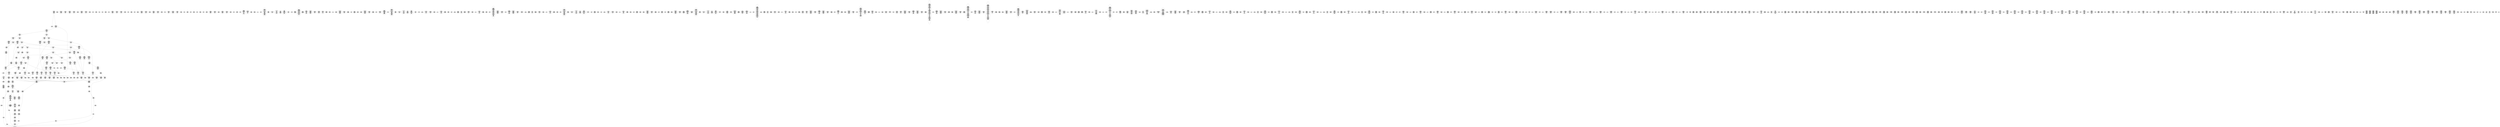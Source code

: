 /* Generated by GvGen v.1.0 (https://www.github.com/stricaud/gvgen) */

digraph G {
compound=true;
   node1 [label="[anywhere]"];
   node2 [label="# 0x0
PUSHX Data
PUSHX Data
MSTORE
CALLVALUE
ISZERO
PUSHX Data
JUMPI
"];
   node3 [label="# 0xc
PUSHX Data
REVERT
"];
   node4 [label="# 0x10
JUMPDEST
PUSHX LogicData
CALLDATASIZE
LT
PUSHX Data
JUMPI
"];
   node5 [label="# 0x1a
PUSHX Data
CALLDATALOAD
PUSHX BitData
SHR
PUSHX LogicData
GT
PUSHX Data
JUMPI
"];
   node6 [label="# 0x2b
PUSHX LogicData
GT
PUSHX Data
JUMPI
"];
   node7 [label="# 0x36
PUSHX LogicData
EQ
PUSHX Data
JUMPI
"];
   node8 [label="# 0x41
PUSHX LogicData
EQ
PUSHX Data
JUMPI
"];
   node9 [label="# 0x4c
PUSHX LogicData
EQ
PUSHX Data
JUMPI
"];
   node10 [label="# 0x57
PUSHX LogicData
EQ
PUSHX Data
JUMPI
"];
   node11 [label="# 0x62
PUSHX LogicData
EQ
PUSHX Data
JUMPI
"];
   node12 [label="# 0x6d
PUSHX LogicData
EQ
PUSHX Data
JUMPI
"];
   node13 [label="# 0x78
PUSHX Data
JUMP
"];
   node14 [label="# 0x7c
JUMPDEST
PUSHX LogicData
EQ
PUSHX Data
JUMPI
"];
   node15 [label="# 0x88
PUSHX LogicData
EQ
PUSHX Data
JUMPI
"];
   node16 [label="# 0x93
PUSHX LogicData
EQ
PUSHX Data
JUMPI
"];
   node17 [label="# 0x9e
PUSHX LogicData
EQ
PUSHX Data
JUMPI
"];
   node18 [label="# 0xa9
PUSHX LogicData
EQ
PUSHX Data
JUMPI
"];
   node19 [label="# 0xb4
PUSHX LogicData
EQ
PUSHX Data
JUMPI
"];
   node20 [label="# 0xbf
PUSHX Data
JUMP
"];
   node21 [label="# 0xc3
JUMPDEST
PUSHX LogicData
GT
PUSHX Data
JUMPI
"];
   node22 [label="# 0xcf
PUSHX LogicData
EQ
PUSHX Data
JUMPI
"];
   node23 [label="# 0xda
PUSHX LogicData
EQ
PUSHX Data
JUMPI
"];
   node24 [label="# 0xe5
PUSHX LogicData
EQ
PUSHX Data
JUMPI
"];
   node25 [label="# 0xf0
PUSHX LogicData
EQ
PUSHX Data
JUMPI
"];
   node26 [label="# 0xfb
PUSHX LogicData
EQ
PUSHX Data
JUMPI
"];
   node27 [label="# 0x106
PUSHX LogicData
EQ
PUSHX Data
JUMPI
"];
   node28 [label="# 0x111
PUSHX Data
JUMP
"];
   node29 [label="# 0x115
JUMPDEST
PUSHX LogicData
EQ
PUSHX Data
JUMPI
"];
   node30 [label="# 0x121
PUSHX LogicData
EQ
PUSHX Data
JUMPI
"];
   node31 [label="# 0x12c
PUSHX LogicData
EQ
PUSHX Data
JUMPI
"];
   node32 [label="# 0x137
PUSHX LogicData
EQ
PUSHX Data
JUMPI
"];
   node33 [label="# 0x142
PUSHX LogicData
EQ
PUSHX Data
JUMPI
"];
   node34 [label="# 0x14d
PUSHX LogicData
EQ
PUSHX Data
JUMPI
"];
   node35 [label="# 0x158
JUMPDEST
PUSHX Data
REVERT
"];
   node36 [label="# 0x15d
JUMPDEST
PUSHX Data
PUSHX ArithData
CALLDATASIZE
SUB
ADD
PUSHX Data
PUSHX Data
JUMP
"];
   node37 [label="# 0x172
JUMPDEST
PUSHX Data
JUMP
"];
   node38 [label="# 0x177
JUMPDEST
PUSHX MemData
MLOAD
PUSHX Data
PUSHX Data
JUMP
"];
   node39 [label="# 0x184
JUMPDEST
PUSHX MemData
MLOAD
SUB
RETURN
"];
   node40 [label="# 0x18d
JUMPDEST
PUSHX Data
PUSHX Data
JUMP
"];
   node41 [label="# 0x195
JUMPDEST
PUSHX MemData
MLOAD
PUSHX Data
PUSHX Data
JUMP
"];
   node42 [label="# 0x1a2
JUMPDEST
PUSHX MemData
MLOAD
SUB
RETURN
"];
   node43 [label="# 0x1ab
JUMPDEST
PUSHX Data
PUSHX ArithData
CALLDATASIZE
SUB
ADD
PUSHX Data
PUSHX Data
JUMP
"];
   node44 [label="# 0x1c0
JUMPDEST
PUSHX Data
JUMP
"];
   node45 [label="# 0x1c5
JUMPDEST
PUSHX MemData
MLOAD
PUSHX Data
PUSHX Data
JUMP
"];
   node46 [label="# 0x1d2
JUMPDEST
PUSHX MemData
MLOAD
SUB
RETURN
"];
   node47 [label="# 0x1db
JUMPDEST
PUSHX Data
PUSHX ArithData
CALLDATASIZE
SUB
ADD
PUSHX Data
PUSHX Data
JUMP
"];
   node48 [label="# 0x1f0
JUMPDEST
PUSHX Data
JUMP
"];
   node49 [label="# 0x1f5
JUMPDEST
STOP
"];
   node50 [label="# 0x1f7
JUMPDEST
PUSHX Data
PUSHX ArithData
CALLDATASIZE
SUB
ADD
PUSHX Data
PUSHX Data
JUMP
"];
   node51 [label="# 0x20c
JUMPDEST
PUSHX Data
JUMP
"];
   node52 [label="# 0x211
JUMPDEST
STOP
"];
   node53 [label="# 0x213
JUMPDEST
PUSHX Data
PUSHX Data
JUMP
"];
   node54 [label="# 0x21b
JUMPDEST
STOP
"];
   node55 [label="# 0x21d
JUMPDEST
PUSHX Data
PUSHX ArithData
CALLDATASIZE
SUB
ADD
PUSHX Data
PUSHX Data
JUMP
"];
   node56 [label="# 0x232
JUMPDEST
PUSHX Data
JUMP
"];
   node57 [label="# 0x237
JUMPDEST
STOP
"];
   node58 [label="# 0x239
JUMPDEST
PUSHX Data
PUSHX Data
JUMP
"];
   node59 [label="# 0x241
JUMPDEST
PUSHX MemData
MLOAD
PUSHX Data
PUSHX Data
JUMP
"];
   node60 [label="# 0x24e
JUMPDEST
PUSHX MemData
MLOAD
SUB
RETURN
"];
   node61 [label="# 0x257
JUMPDEST
PUSHX Data
PUSHX Data
JUMP
"];
   node62 [label="# 0x25f
JUMPDEST
PUSHX MemData
MLOAD
PUSHX Data
PUSHX Data
JUMP
"];
   node63 [label="# 0x26c
JUMPDEST
PUSHX MemData
MLOAD
SUB
RETURN
"];
   node64 [label="# 0x275
JUMPDEST
PUSHX Data
PUSHX ArithData
CALLDATASIZE
SUB
ADD
PUSHX Data
PUSHX Data
JUMP
"];
   node65 [label="# 0x28a
JUMPDEST
PUSHX Data
JUMP
"];
   node66 [label="# 0x28f
JUMPDEST
STOP
"];
   node67 [label="# 0x291
JUMPDEST
PUSHX Data
PUSHX ArithData
CALLDATASIZE
SUB
ADD
PUSHX Data
PUSHX Data
JUMP
"];
   node68 [label="# 0x2a6
JUMPDEST
PUSHX Data
JUMP
"];
   node69 [label="# 0x2ab
JUMPDEST
STOP
"];
   node70 [label="# 0x2ad
JUMPDEST
PUSHX Data
PUSHX ArithData
CALLDATASIZE
SUB
ADD
PUSHX Data
PUSHX Data
JUMP
"];
   node71 [label="# 0x2c2
JUMPDEST
PUSHX Data
JUMP
"];
   node72 [label="# 0x2c7
JUMPDEST
PUSHX MemData
MLOAD
PUSHX Data
PUSHX Data
JUMP
"];
   node73 [label="# 0x2d4
JUMPDEST
PUSHX MemData
MLOAD
SUB
RETURN
"];
   node74 [label="# 0x2dd
JUMPDEST
PUSHX Data
PUSHX ArithData
CALLDATASIZE
SUB
ADD
PUSHX Data
PUSHX Data
JUMP
"];
   node75 [label="# 0x2f2
JUMPDEST
PUSHX Data
JUMP
"];
   node76 [label="# 0x2f7
JUMPDEST
PUSHX MemData
MLOAD
PUSHX Data
PUSHX Data
JUMP
"];
   node77 [label="# 0x304
JUMPDEST
PUSHX MemData
MLOAD
SUB
RETURN
"];
   node78 [label="# 0x30d
JUMPDEST
PUSHX Data
PUSHX ArithData
CALLDATASIZE
SUB
ADD
PUSHX Data
PUSHX Data
JUMP
"];
   node79 [label="# 0x322
JUMPDEST
PUSHX Data
JUMP
"];
   node80 [label="# 0x327
JUMPDEST
STOP
"];
   node81 [label="# 0x329
JUMPDEST
PUSHX Data
PUSHX Data
JUMP
"];
   node82 [label="# 0x331
JUMPDEST
PUSHX MemData
MLOAD
PUSHX Data
PUSHX Data
JUMP
"];
   node83 [label="# 0x33e
JUMPDEST
PUSHX MemData
MLOAD
SUB
RETURN
"];
   node84 [label="# 0x347
JUMPDEST
PUSHX Data
PUSHX Data
JUMP
"];
   node85 [label="# 0x34f
JUMPDEST
PUSHX MemData
MLOAD
PUSHX Data
PUSHX Data
JUMP
"];
   node86 [label="# 0x35c
JUMPDEST
PUSHX MemData
MLOAD
SUB
RETURN
"];
   node87 [label="# 0x365
JUMPDEST
PUSHX Data
PUSHX ArithData
CALLDATASIZE
SUB
ADD
PUSHX Data
PUSHX Data
JUMP
"];
   node88 [label="# 0x37a
JUMPDEST
PUSHX Data
JUMP
"];
   node89 [label="# 0x37f
JUMPDEST
STOP
"];
   node90 [label="# 0x381
JUMPDEST
PUSHX Data
PUSHX ArithData
CALLDATASIZE
SUB
ADD
PUSHX Data
PUSHX Data
JUMP
"];
   node91 [label="# 0x396
JUMPDEST
PUSHX Data
JUMP
"];
   node92 [label="# 0x39b
JUMPDEST
STOP
"];
   node93 [label="# 0x39d
JUMPDEST
PUSHX Data
PUSHX ArithData
CALLDATASIZE
SUB
ADD
PUSHX Data
PUSHX Data
JUMP
"];
   node94 [label="# 0x3b2
JUMPDEST
PUSHX Data
JUMP
"];
   node95 [label="# 0x3b7
JUMPDEST
STOP
"];
   node96 [label="# 0x3b9
JUMPDEST
PUSHX Data
PUSHX ArithData
CALLDATASIZE
SUB
ADD
PUSHX Data
PUSHX Data
JUMP
"];
   node97 [label="# 0x3ce
JUMPDEST
PUSHX Data
JUMP
"];
   node98 [label="# 0x3d3
JUMPDEST
STOP
"];
   node99 [label="# 0x3d5
JUMPDEST
PUSHX Data
PUSHX ArithData
CALLDATASIZE
SUB
ADD
PUSHX Data
PUSHX Data
JUMP
"];
   node100 [label="# 0x3ea
JUMPDEST
PUSHX Data
JUMP
"];
   node101 [label="# 0x3ef
JUMPDEST
PUSHX MemData
MLOAD
PUSHX Data
PUSHX Data
JUMP
"];
   node102 [label="# 0x3fc
JUMPDEST
PUSHX MemData
MLOAD
SUB
RETURN
"];
   node103 [label="# 0x405
JUMPDEST
PUSHX Data
PUSHX ArithData
CALLDATASIZE
SUB
ADD
PUSHX Data
PUSHX Data
JUMP
"];
   node104 [label="# 0x41a
JUMPDEST
PUSHX Data
JUMP
"];
   node105 [label="# 0x41f
JUMPDEST
PUSHX MemData
MLOAD
PUSHX Data
PUSHX Data
JUMP
"];
   node106 [label="# 0x42c
JUMPDEST
PUSHX MemData
MLOAD
SUB
RETURN
"];
   node107 [label="# 0x435
JUMPDEST
PUSHX Data
PUSHX ArithData
CALLDATASIZE
SUB
ADD
PUSHX Data
PUSHX Data
JUMP
"];
   node108 [label="# 0x44a
JUMPDEST
PUSHX Data
JUMP
"];
   node109 [label="# 0x44f
JUMPDEST
STOP
"];
   node110 [label="# 0x451
JUMPDEST
PUSHX Data
PUSHX ArithData
CALLDATASIZE
SUB
ADD
PUSHX Data
PUSHX Data
JUMP
"];
   node111 [label="# 0x466
JUMPDEST
PUSHX Data
JUMP
"];
   node112 [label="# 0x46b
JUMPDEST
STOP
"];
   node113 [label="# 0x46d
JUMPDEST
PUSHX Data
PUSHX BitData
PUSHX BitData
NOT
AND
PUSHX BitData
NOT
AND
EQ
PUSHX Data
JUMPI
"];
   node114 [label="# 0x4d6
PUSHX BitData
PUSHX BitData
NOT
AND
PUSHX BitData
NOT
AND
EQ
"];
   node115 [label="# 0x538
JUMPDEST
PUSHX Data
JUMPI
"];
   node116 [label="# 0x53e
PUSHX Data
PUSHX Data
JUMP
"];
   node117 [label="# 0x547
JUMPDEST
"];
   node118 [label="# 0x548
JUMPDEST
JUMP
"];
   node119 [label="# 0x54f
JUMPDEST
PUSHX Data
PUSHX StorData
SLOAD
PUSHX Data
PUSHX Data
JUMP
"];
   node120 [label="# 0x55e
JUMPDEST
PUSHX ArithData
ADD
PUSHX ArithData
DIV
MUL
PUSHX ArithData
ADD
PUSHX MemData
MLOAD
ADD
PUSHX Data
MSTORE
MSTORE
PUSHX ArithData
ADD
SLOAD
PUSHX Data
PUSHX Data
JUMP
"];
   node121 [label="# 0x58a
JUMPDEST
ISZERO
PUSHX Data
JUMPI
"];
   node122 [label="# 0x591
PUSHX LogicData
LT
PUSHX Data
JUMPI
"];
   node123 [label="# 0x599
PUSHX ArithData
SLOAD
DIV
MUL
MSTORE
PUSHX ArithData
ADD
PUSHX Data
JUMP
"];
   node124 [label="# 0x5ac
JUMPDEST
ADD
PUSHX Data
MSTORE
PUSHX Data
PUSHX Data
SHA3
"];
   node125 [label="# 0x5ba
JUMPDEST
SLOAD
MSTORE
PUSHX ArithData
ADD
PUSHX ArithData
ADD
GT
PUSHX Data
JUMPI
"];
   node126 [label="# 0x5ce
SUB
PUSHX BitData
AND
ADD
"];
   node127 [label="# 0x5d7
JUMPDEST
JUMP
"];
   node128 [label="# 0x5e1
JUMPDEST
PUSHX Data
PUSHX Data
PUSHX Data
JUMP
"];
   node129 [label="# 0x5ec
JUMPDEST
PUSHX Data
PUSHX ArithData
MSTORE
PUSHX ArithData
ADD
MSTORE
PUSHX ArithData
ADD
PUSHX Data
SHA3
PUSHX ArithData
SLOAD
PUSHX ArithData
EXP
DIV
PUSHX BitData
AND
JUMP
"];
   node130 [label="# 0x627
JUMPDEST
PUSHX Data
PUSHX Data
PUSHX Data
JUMP
"];
   node131 [label="# 0x632
JUMPDEST
PUSHX BitData
AND
PUSHX BitData
AND
EQ
ISZERO
PUSHX Data
JUMPI
"];
   node132 [label="# 0x669
PUSHX MemData
MLOAD
PUSHX Data
MSTORE
PUSHX ArithData
ADD
PUSHX Data
PUSHX Data
JUMP
"];
   node133 [label="# 0x69a
JUMPDEST
PUSHX MemData
MLOAD
SUB
REVERT
"];
   node134 [label="# 0x6a3
JUMPDEST
PUSHX BitData
AND
PUSHX Data
PUSHX Data
JUMP
"];
   node135 [label="# 0x6c2
JUMPDEST
PUSHX BitData
AND
EQ
PUSHX Data
JUMPI
"];
   node136 [label="# 0x6df
PUSHX Data
PUSHX Data
PUSHX Data
JUMP
"];
   node137 [label="# 0x6eb
JUMPDEST
PUSHX Data
JUMP
"];
   node138 [label="# 0x6f0
JUMPDEST
"];
   node139 [label="# 0x6f1
JUMPDEST
PUSHX Data
JUMPI
"];
   node140 [label="# 0x6f6
PUSHX MemData
MLOAD
PUSHX Data
MSTORE
PUSHX ArithData
ADD
PUSHX Data
PUSHX Data
JUMP
"];
   node141 [label="# 0x727
JUMPDEST
PUSHX MemData
MLOAD
SUB
REVERT
"];
   node142 [label="# 0x730
JUMPDEST
PUSHX Data
PUSHX Data
JUMP
"];
   node143 [label="# 0x73a
JUMPDEST
JUMP
"];
   node144 [label="# 0x73f
JUMPDEST
PUSHX Data
PUSHX Data
PUSHX Data
JUMP
"];
   node145 [label="# 0x74a
JUMPDEST
PUSHX Data
JUMP
"];
   node146 [label="# 0x750
JUMPDEST
PUSHX Data
JUMPI
"];
   node147 [label="# 0x755
PUSHX MemData
MLOAD
PUSHX Data
MSTORE
PUSHX ArithData
ADD
PUSHX Data
PUSHX Data
JUMP
"];
   node148 [label="# 0x786
JUMPDEST
PUSHX MemData
MLOAD
SUB
REVERT
"];
   node149 [label="# 0x78f
JUMPDEST
PUSHX Data
PUSHX Data
JUMP
"];
   node150 [label="# 0x79a
JUMPDEST
JUMP
"];
   node151 [label="# 0x79f
JUMPDEST
PUSHX Data
PUSHX Data
JUMP
"];
   node152 [label="# 0x7a7
JUMPDEST
PUSHX BitData
AND
PUSHX Data
PUSHX Data
JUMP
"];
   node153 [label="# 0x7c5
JUMPDEST
PUSHX BitData
AND
EQ
PUSHX Data
JUMPI
"];
   node154 [label="# 0x7e1
PUSHX MemData
MLOAD
PUSHX Data
MSTORE
PUSHX ArithData
ADD
PUSHX Data
PUSHX Data
JUMP
"];
   node155 [label="# 0x812
JUMPDEST
PUSHX MemData
MLOAD
SUB
REVERT
"];
   node156 [label="# 0x81b
JUMPDEST
CALLER
PUSHX BitData
AND
PUSHX ArithData
SELFBALANCE
ISZERO
MUL
PUSHX MemData
MLOAD
PUSHX Data
PUSHX MemData
MLOAD
SUB
CALL
ISZERO
ISZERO
PUSHX Data
JUMPI
"];
   node157 [label="# 0x858
RETURNDATASIZE
PUSHX Data
RETURNDATACOPY
RETURNDATASIZE
PUSHX Data
REVERT
"];
   node158 [label="# 0x861
JUMPDEST
JUMP
"];
   node159 [label="# 0x864
JUMPDEST
PUSHX Data
PUSHX MemData
MLOAD
PUSHX ArithData
ADD
PUSHX Data
MSTORE
PUSHX Data
MSTORE
PUSHX Data
JUMP
"];
   node160 [label="# 0x87f
JUMPDEST
JUMP
"];
   node161 [label="# 0x884
JUMPDEST
PUSHX StorData
SLOAD
PUSHX Data
PUSHX Data
JUMP
"];
   node162 [label="# 0x891
JUMPDEST
PUSHX ArithData
ADD
PUSHX ArithData
DIV
MUL
PUSHX ArithData
ADD
PUSHX MemData
MLOAD
ADD
PUSHX Data
MSTORE
MSTORE
PUSHX ArithData
ADD
SLOAD
PUSHX Data
PUSHX Data
JUMP
"];
   node163 [label="# 0x8bd
JUMPDEST
ISZERO
PUSHX Data
JUMPI
"];
   node164 [label="# 0x8c4
PUSHX LogicData
LT
PUSHX Data
JUMPI
"];
   node165 [label="# 0x8cc
PUSHX ArithData
SLOAD
DIV
MUL
MSTORE
PUSHX ArithData
ADD
PUSHX Data
JUMP
"];
   node166 [label="# 0x8df
JUMPDEST
ADD
PUSHX Data
MSTORE
PUSHX Data
PUSHX Data
SHA3
"];
   node167 [label="# 0x8ed
JUMPDEST
SLOAD
MSTORE
PUSHX ArithData
ADD
PUSHX ArithData
ADD
GT
PUSHX Data
JUMPI
"];
   node168 [label="# 0x901
SUB
PUSHX BitData
AND
ADD
"];
   node169 [label="# 0x90a
JUMPDEST
JUMP
"];
   node170 [label="# 0x912
JUMPDEST
PUSHX StorData
PUSHX ArithData
SLOAD
PUSHX ArithData
EXP
DIV
PUSHX BitData
AND
JUMP
"];
   node171 [label="# 0x925
JUMPDEST
PUSHX Data
"];
   node172 [label="# 0x928
JUMPDEST
PUSHX LogicData
LT
ISZERO
PUSHX Data
JUMPI
"];
   node173 [label="# 0x932
PUSHX Data
PUSHX LogicData
LT
PUSHX Data
JUMPI
"];
   node174 [label="# 0x940
PUSHX Data
PUSHX Data
JUMP
"];
   node175 [label="# 0x947
JUMPDEST
"];
   node176 [label="# 0x948
JUMPDEST
PUSHX ArithData
MUL
ADD
MLOAD
PUSHX Data
JUMP
"];
   node177 [label="# 0x952
JUMPDEST
PUSHX Data
PUSHX Data
JUMP
"];
   node178 [label="# 0x95d
JUMPDEST
PUSHX Data
JUMP
"];
   node179 [label="# 0x965
JUMPDEST
JUMP
"];
   node180 [label="# 0x96a
JUMPDEST
PUSHX Data
"];
   node181 [label="# 0x970
JUMPDEST
PUSHX Data
PUSHX Data
PUSHX Data
JUMP
"];
   node182 [label="# 0x97e
JUMPDEST
LT
ISZERO
PUSHX Data
JUMPI
"];
   node183 [label="# 0x986
PUSHX Data
PUSHX Data
PUSHX Data
JUMP
"];
   node184 [label="# 0x995
JUMPDEST
PUSHX LogicData
LT
PUSHX Data
JUMPI
"];
   node185 [label="# 0x99f
PUSHX Data
PUSHX Data
JUMP
"];
   node186 [label="# 0x9a6
JUMPDEST
"];
   node187 [label="# 0x9a7
JUMPDEST
PUSHX ArithData
MUL
ADD
MLOAD
PUSHX Data
JUMP
"];
   node188 [label="# 0x9b2
JUMPDEST
PUSHX Data
PUSHX Data
JUMP
"];
   node189 [label="# 0x9bd
JUMPDEST
PUSHX Data
JUMP
"];
   node190 [label="# 0x9c5
JUMPDEST
JUMP
"];
   node191 [label="# 0x9ca
JUMPDEST
PUSHX Data
PUSHX Data
PUSHX ArithData
MSTORE
PUSHX ArithData
ADD
MSTORE
PUSHX ArithData
ADD
PUSHX Data
SHA3
PUSHX ArithData
SLOAD
PUSHX ArithData
EXP
DIV
PUSHX BitData
AND
PUSHX BitData
PUSHX BitData
AND
PUSHX BitData
AND
EQ
ISZERO
PUSHX Data
JUMPI
"];
   node192 [label="# 0xa39
PUSHX MemData
MLOAD
PUSHX Data
MSTORE
PUSHX ArithData
ADD
PUSHX Data
PUSHX Data
JUMP
"];
   node193 [label="# 0xa6a
JUMPDEST
PUSHX MemData
MLOAD
SUB
REVERT
"];
   node194 [label="# 0xa73
JUMPDEST
JUMP
"];
   node195 [label="# 0xa7c
JUMPDEST
PUSHX BitData
PUSHX BitData
AND
PUSHX BitData
AND
EQ
ISZERO
PUSHX Data
JUMPI
"];
   node196 [label="# 0xab3
PUSHX MemData
MLOAD
PUSHX Data
MSTORE
PUSHX ArithData
ADD
PUSHX Data
PUSHX Data
JUMP
"];
   node197 [label="# 0xae4
JUMPDEST
PUSHX MemData
MLOAD
SUB
REVERT
"];
   node198 [label="# 0xaed
JUMPDEST
PUSHX StorData
SLOAD
JUMP
"];
   node199 [label="# 0xaf7
JUMPDEST
PUSHX Data
"];
   node200 [label="# 0xafd
JUMPDEST
PUSHX Data
PUSHX Data
PUSHX Data
JUMP
"];
   node201 [label="# 0xb0b
JUMPDEST
LT
ISZERO
PUSHX Data
JUMPI
"];
   node202 [label="# 0xb13
PUSHX Data
PUSHX Data
PUSHX Data
JUMP
"];
   node203 [label="# 0xb22
JUMPDEST
PUSHX LogicData
LT
PUSHX Data
JUMPI
"];
   node204 [label="# 0xb2c
PUSHX Data
PUSHX Data
JUMP
"];
   node205 [label="# 0xb33
JUMPDEST
"];
   node206 [label="# 0xb34
JUMPDEST
PUSHX ArithData
MUL
ADD
MLOAD
PUSHX Data
JUMP
"];
   node207 [label="# 0xb3f
JUMPDEST
PUSHX Data
PUSHX Data
JUMP
"];
   node208 [label="# 0xb4a
JUMPDEST
PUSHX Data
JUMP
"];
   node209 [label="# 0xb52
JUMPDEST
JUMP
"];
   node210 [label="# 0xb57
JUMPDEST
PUSHX Data
PUSHX StorData
PUSHX ArithData
SLOAD
PUSHX ArithData
EXP
DIV
PUSHX BitData
AND
JUMP
"];
   node211 [label="# 0xb81
JUMPDEST
PUSHX Data
PUSHX StorData
SLOAD
PUSHX Data
PUSHX Data
JUMP
"];
   node212 [label="# 0xb90
JUMPDEST
PUSHX ArithData
ADD
PUSHX ArithData
DIV
MUL
PUSHX ArithData
ADD
PUSHX MemData
MLOAD
ADD
PUSHX Data
MSTORE
MSTORE
PUSHX ArithData
ADD
SLOAD
PUSHX Data
PUSHX Data
JUMP
"];
   node213 [label="# 0xbbc
JUMPDEST
ISZERO
PUSHX Data
JUMPI
"];
   node214 [label="# 0xbc3
PUSHX LogicData
LT
PUSHX Data
JUMPI
"];
   node215 [label="# 0xbcb
PUSHX ArithData
SLOAD
DIV
MUL
MSTORE
PUSHX ArithData
ADD
PUSHX Data
JUMP
"];
   node216 [label="# 0xbde
JUMPDEST
ADD
PUSHX Data
MSTORE
PUSHX Data
PUSHX Data
SHA3
"];
   node217 [label="# 0xbec
JUMPDEST
SLOAD
MSTORE
PUSHX ArithData
ADD
PUSHX ArithData
ADD
GT
PUSHX Data
JUMPI
"];
   node218 [label="# 0xc00
SUB
PUSHX BitData
AND
ADD
"];
   node219 [label="# 0xc09
JUMPDEST
JUMP
"];
   node220 [label="# 0xc13
JUMPDEST
PUSHX Data
PUSHX Data
PUSHX Data
JUMP
"];
   node221 [label="# 0xc1e
JUMPDEST
PUSHX Data
JUMP
"];
   node222 [label="# 0xc25
JUMPDEST
JUMP
"];
   node223 [label="# 0xc29
JUMPDEST
PUSHX Data
"];
   node224 [label="# 0xc2c
JUMPDEST
PUSHX LogicData
LT
ISZERO
PUSHX Data
JUMPI
"];
   node225 [label="# 0xc36
PUSHX Data
PUSHX LogicData
LT
PUSHX Data
JUMPI
"];
   node226 [label="# 0xc44
PUSHX Data
PUSHX Data
JUMP
"];
   node227 [label="# 0xc4b
JUMPDEST
"];
   node228 [label="# 0xc4c
JUMPDEST
PUSHX ArithData
MUL
ADD
MLOAD
PUSHX Data
JUMP
"];
   node229 [label="# 0xc56
JUMPDEST
PUSHX Data
PUSHX Data
JUMP
"];
   node230 [label="# 0xc61
JUMPDEST
PUSHX Data
JUMP
"];
   node231 [label="# 0xc69
JUMPDEST
JUMP
"];
   node232 [label="# 0xc6e
JUMPDEST
PUSHX Data
PUSHX Data
PUSHX Data
JUMP
"];
   node233 [label="# 0xc79
JUMPDEST
PUSHX Data
JUMP
"];
   node234 [label="# 0xc7f
JUMPDEST
PUSHX Data
JUMPI
"];
   node235 [label="# 0xc84
PUSHX MemData
MLOAD
PUSHX Data
MSTORE
PUSHX ArithData
ADD
PUSHX Data
PUSHX Data
JUMP
"];
   node236 [label="# 0xcb5
JUMPDEST
PUSHX MemData
MLOAD
SUB
REVERT
"];
   node237 [label="# 0xcbe
JUMPDEST
PUSHX Data
PUSHX Data
JUMP
"];
   node238 [label="# 0xcca
JUMPDEST
JUMP
"];
   node239 [label="# 0xcd0
JUMPDEST
PUSHX Data
CALLER
PUSHX Data
JUMP
"];
   node240 [label="# 0xcda
JUMPDEST
JUMP
"];
   node241 [label="# 0xcdd
JUMPDEST
PUSHX Data
PUSHX Data
PUSHX Data
JUMP
"];
   node242 [label="# 0xce8
JUMPDEST
PUSHX Data
JUMPI
"];
   node243 [label="# 0xced
PUSHX MemData
MLOAD
PUSHX Data
MSTORE
PUSHX ArithData
ADD
PUSHX Data
PUSHX Data
JUMP
"];
   node244 [label="# 0xd1e
JUMPDEST
PUSHX MemData
MLOAD
SUB
REVERT
"];
   node245 [label="# 0xd27
JUMPDEST
PUSHX Data
PUSHX Data
PUSHX Data
PUSHX Data
JUMP
"];
   node246 [label="# 0xd36
JUMPDEST
PUSHX StorData
PUSHX ArithData
SLOAD
PUSHX ArithData
EXP
DIV
PUSHX BitData
AND
PUSHX Data
JUMPI
"];
   node247 [label="# 0xd4d
PUSHX StorData
SLOAD
PUSHX Data
PUSHX Data
JUMP
"];
   node248 [label="# 0xd59
JUMPDEST
PUSHX ArithData
ADD
PUSHX ArithData
DIV
MUL
PUSHX ArithData
ADD
PUSHX MemData
MLOAD
ADD
PUSHX Data
MSTORE
MSTORE
PUSHX ArithData
ADD
SLOAD
PUSHX Data
PUSHX Data
JUMP
"];
   node249 [label="# 0xd85
JUMPDEST
ISZERO
PUSHX Data
JUMPI
"];
   node250 [label="# 0xd8c
PUSHX LogicData
LT
PUSHX Data
JUMPI
"];
   node251 [label="# 0xd94
PUSHX ArithData
SLOAD
DIV
MUL
MSTORE
PUSHX ArithData
ADD
PUSHX Data
JUMP
"];
   node252 [label="# 0xda7
JUMPDEST
ADD
PUSHX Data
MSTORE
PUSHX Data
PUSHX Data
SHA3
"];
   node253 [label="# 0xdb5
JUMPDEST
SLOAD
MSTORE
PUSHX ArithData
ADD
PUSHX ArithData
ADD
GT
PUSHX Data
JUMPI
"];
   node254 [label="# 0xdc9
SUB
PUSHX BitData
AND
ADD
"];
   node255 [label="# 0xdd2
JUMPDEST
PUSHX Data
JUMP
"];
   node256 [label="# 0xddf
JUMPDEST
PUSHX Data
PUSHX StorData
SLOAD
PUSHX Data
PUSHX Data
JUMP
"];
   node257 [label="# 0xdee
JUMPDEST
GT
PUSHX Data
JUMPI
"];
   node258 [label="# 0xdf6
PUSHX MemData
MLOAD
PUSHX ArithData
ADD
PUSHX Data
MSTORE
PUSHX Data
MSTORE
PUSHX Data
JUMP
"];
   node259 [label="# 0xe0a
JUMPDEST
PUSHX Data
PUSHX Data
PUSHX Data
JUMP
"];
   node260 [label="# 0xe15
JUMPDEST
PUSHX MemData
MLOAD
PUSHX ArithData
ADD
PUSHX Data
PUSHX Data
JUMP
"];
   node261 [label="# 0xe26
JUMPDEST
PUSHX MemData
MLOAD
PUSHX ArithData
SUB
SUB
MSTORE
PUSHX Data
MSTORE
"];
   node262 [label="# 0xe36
JUMPDEST
"];
   node263 [label="# 0xe3a
JUMPDEST
JUMP
"];
   node264 [label="# 0xe3f
JUMPDEST
PUSHX Data
PUSHX Data
PUSHX ArithData
PUSHX BitData
AND
PUSHX BitData
AND
MSTORE
PUSHX ArithData
ADD
MSTORE
PUSHX ArithData
ADD
PUSHX Data
SHA3
PUSHX ArithData
PUSHX BitData
AND
PUSHX BitData
AND
MSTORE
PUSHX ArithData
ADD
MSTORE
PUSHX ArithData
ADD
PUSHX Data
SHA3
PUSHX ArithData
SLOAD
PUSHX ArithData
EXP
DIV
PUSHX BitData
AND
JUMP
"];
   node265 [label="# 0xed3
JUMPDEST
PUSHX Data
"];
   node266 [label="# 0xed9
JUMPDEST
PUSHX Data
PUSHX Data
PUSHX Data
JUMP
"];
   node267 [label="# 0xee6
JUMPDEST
LT
ISZERO
PUSHX Data
JUMPI
"];
   node268 [label="# 0xeee
PUSHX Data
PUSHX Data
PUSHX Data
JUMP
"];
   node269 [label="# 0xefd
JUMPDEST
PUSHX LogicData
LT
PUSHX Data
JUMPI
"];
   node270 [label="# 0xf06
PUSHX Data
PUSHX Data
JUMP
"];
   node271 [label="# 0xf0d
JUMPDEST
"];
   node272 [label="# 0xf0e
JUMPDEST
PUSHX ArithData
MUL
ADD
MLOAD
PUSHX Data
JUMP
"];
   node273 [label="# 0xf19
JUMPDEST
PUSHX Data
PUSHX Data
JUMP
"];
   node274 [label="# 0xf24
JUMPDEST
PUSHX Data
JUMP
"];
   node275 [label="# 0xf2c
JUMPDEST
JUMP
"];
   node276 [label="# 0xf31
JUMPDEST
PUSHX Data
PUSHX Data
JUMP
"];
   node277 [label="# 0xf39
JUMPDEST
PUSHX BitData
AND
PUSHX Data
PUSHX Data
JUMP
"];
   node278 [label="# 0xf57
JUMPDEST
PUSHX BitData
AND
EQ
PUSHX Data
JUMPI
"];
   node279 [label="# 0xf73
PUSHX MemData
MLOAD
PUSHX Data
MSTORE
PUSHX ArithData
ADD
PUSHX Data
PUSHX Data
JUMP
"];
   node280 [label="# 0xfa4
JUMPDEST
PUSHX MemData
MLOAD
SUB
REVERT
"];
   node281 [label="# 0xfad
JUMPDEST
PUSHX BitData
PUSHX BitData
AND
PUSHX BitData
AND
EQ
ISZERO
PUSHX Data
JUMPI
"];
   node282 [label="# 0xfe3
PUSHX MemData
MLOAD
PUSHX Data
MSTORE
PUSHX ArithData
ADD
PUSHX Data
PUSHX Data
JUMP
"];
   node283 [label="# 0x1014
JUMPDEST
PUSHX MemData
MLOAD
SUB
REVERT
"];
   node284 [label="# 0x101d
JUMPDEST
PUSHX Data
PUSHX Data
JUMP
"];
   node285 [label="# 0x1026
JUMPDEST
JUMP
"];
   node286 [label="# 0x1029
JUMPDEST
PUSHX Data
PUSHX BitData
PUSHX BitData
NOT
AND
PUSHX BitData
NOT
AND
EQ
JUMP
"];
   node287 [label="# 0x1093
JUMPDEST
PUSHX Data
PUSHX Data
JUMP
"];
   node288 [label="# 0x109c
JUMPDEST
PUSHX Data
JUMPI
"];
   node289 [label="# 0x10a1
PUSHX MemData
MLOAD
PUSHX Data
MSTORE
PUSHX ArithData
ADD
PUSHX Data
PUSHX Data
JUMP
"];
   node290 [label="# 0x10d2
JUMPDEST
PUSHX MemData
MLOAD
SUB
REVERT
"];
   node291 [label="# 0x10db
JUMPDEST
JUMP
"];
   node292 [label="# 0x10de
JUMPDEST
PUSHX Data
CALLER
JUMP
"];
   node293 [label="# 0x10e6
JUMPDEST
PUSHX Data
PUSHX ArithData
MSTORE
PUSHX ArithData
ADD
MSTORE
PUSHX ArithData
ADD
PUSHX Data
SHA3
PUSHX ArithData
PUSHX ArithData
EXP
SLOAD
PUSHX ArithData
MUL
NOT
AND
PUSHX BitData
AND
MUL
OR
SSTORE
PUSHX BitData
AND
PUSHX Data
PUSHX Data
JUMP
"];
   node294 [label="# 0x1159
JUMPDEST
PUSHX BitData
AND
PUSHX Data
PUSHX MemData
MLOAD
PUSHX MemData
MLOAD
SUB
LOGX
JUMP
"];
   node295 [label="# 0x119f
JUMPDEST
PUSHX Data
PUSHX Data
PUSHX Data
JUMP
"];
   node296 [label="# 0x11ab
JUMPDEST
PUSHX BitData
AND
PUSHX BitData
AND
EQ
PUSHX Data
JUMPI
"];
   node297 [label="# 0x11e2
PUSHX Data
PUSHX Data
JUMP
"];
   node298 [label="# 0x11ec
JUMPDEST
"];
   node299 [label="# 0x11ed
JUMPDEST
PUSHX Data
JUMPI
"];
   node300 [label="# 0x11f3
PUSHX BitData
AND
PUSHX Data
PUSHX Data
JUMP
"];
   node301 [label="# 0x1213
JUMPDEST
PUSHX BitData
AND
EQ
"];
   node302 [label="# 0x122b
JUMPDEST
JUMP
"];
   node303 [label="# 0x1234
JUMPDEST
PUSHX BitData
AND
PUSHX Data
PUSHX Data
JUMP
"];
   node304 [label="# 0x1254
JUMPDEST
PUSHX BitData
AND
EQ
PUSHX Data
JUMPI
"];
   node305 [label="# 0x1270
PUSHX MemData
MLOAD
PUSHX Data
MSTORE
PUSHX ArithData
ADD
PUSHX Data
PUSHX Data
JUMP
"];
   node306 [label="# 0x12a1
JUMPDEST
PUSHX MemData
MLOAD
SUB
REVERT
"];
   node307 [label="# 0x12aa
JUMPDEST
PUSHX BitData
PUSHX BitData
AND
PUSHX BitData
AND
EQ
ISZERO
PUSHX Data
JUMPI
"];
   node308 [label="# 0x12e0
PUSHX MemData
MLOAD
PUSHX Data
MSTORE
PUSHX ArithData
ADD
PUSHX Data
PUSHX Data
JUMP
"];
   node309 [label="# 0x1311
JUMPDEST
PUSHX MemData
MLOAD
SUB
REVERT
"];
   node310 [label="# 0x131a
JUMPDEST
PUSHX Data
PUSHX Data
JUMP
"];
   node311 [label="# 0x1325
JUMPDEST
PUSHX Data
PUSHX ArithData
MSTORE
PUSHX ArithData
ADD
MSTORE
PUSHX ArithData
ADD
PUSHX Data
SHA3
PUSHX ArithData
PUSHX ArithData
EXP
SLOAD
PUSHX ArithData
MUL
NOT
AND
SSTORE
PUSHX Data
PUSHX ArithData
MSTORE
PUSHX ArithData
ADD
MSTORE
PUSHX ArithData
ADD
PUSHX Data
SHA3
PUSHX ArithData
PUSHX ArithData
EXP
SLOAD
PUSHX ArithData
MUL
NOT
AND
PUSHX BitData
AND
MUL
OR
SSTORE
PUSHX BitData
AND
PUSHX BitData
AND
PUSHX Data
PUSHX MemData
MLOAD
PUSHX MemData
MLOAD
SUB
LOGX
PUSHX Data
PUSHX Data
JUMP
"];
   node312 [label="# 0x1413
JUMPDEST
JUMP
"];
   node313 [label="# 0x1418
JUMPDEST
PUSHX BitData
PUSHX BitData
AND
PUSHX BitData
AND
EQ
ISZERO
PUSHX Data
JUMPI
"];
   node314 [label="# 0x144e
PUSHX MemData
MLOAD
PUSHX Data
MSTORE
PUSHX ArithData
ADD
PUSHX Data
PUSHX Data
JUMP
"];
   node315 [label="# 0x147f
JUMPDEST
PUSHX MemData
MLOAD
SUB
REVERT
"];
   node316 [label="# 0x1488
JUMPDEST
PUSHX Data
PUSHX Data
JUMP
"];
   node317 [label="# 0x1491
JUMPDEST
ISZERO
PUSHX Data
JUMPI
"];
   node318 [label="# 0x1497
PUSHX MemData
MLOAD
PUSHX Data
MSTORE
PUSHX ArithData
ADD
PUSHX Data
PUSHX Data
JUMP
"];
   node319 [label="# 0x14c8
JUMPDEST
PUSHX MemData
MLOAD
SUB
REVERT
"];
   node320 [label="# 0x14d1
JUMPDEST
PUSHX Data
PUSHX Data
PUSHX Data
JUMP
"];
   node321 [label="# 0x14dd
JUMPDEST
PUSHX Data
PUSHX ArithData
MSTORE
PUSHX ArithData
ADD
MSTORE
PUSHX ArithData
ADD
PUSHX Data
SHA3
PUSHX ArithData
PUSHX ArithData
EXP
SLOAD
PUSHX ArithData
MUL
NOT
AND
PUSHX BitData
AND
MUL
OR
SSTORE
PUSHX BitData
AND
PUSHX BitData
PUSHX BitData
AND
PUSHX Data
PUSHX MemData
MLOAD
PUSHX MemData
MLOAD
SUB
LOGX
PUSHX Data
PUSHX Data
PUSHX Data
JUMP
"];
   node322 [label="# 0x1597
JUMPDEST
JUMP
"];
   node323 [label="# 0x159b
JUMPDEST
PUSHX BitData
AND
PUSHX BitData
AND
EQ
ISZERO
PUSHX Data
JUMPI
"];
   node324 [label="# 0x15d0
PUSHX MemData
MLOAD
PUSHX Data
MSTORE
PUSHX ArithData
ADD
PUSHX Data
PUSHX Data
JUMP
"];
   node325 [label="# 0x1601
JUMPDEST
PUSHX MemData
MLOAD
SUB
REVERT
"];
   node326 [label="# 0x160a
JUMPDEST
PUSHX Data
PUSHX ArithData
PUSHX BitData
AND
PUSHX BitData
AND
MSTORE
PUSHX ArithData
ADD
MSTORE
PUSHX ArithData
ADD
PUSHX Data
SHA3
PUSHX ArithData
PUSHX BitData
AND
PUSHX BitData
AND
MSTORE
PUSHX ArithData
ADD
MSTORE
PUSHX ArithData
ADD
PUSHX Data
SHA3
PUSHX ArithData
PUSHX ArithData
EXP
SLOAD
PUSHX ArithData
MUL
NOT
AND
ISZERO
ISZERO
MUL
OR
SSTORE
PUSHX BitData
AND
PUSHX BitData
AND
PUSHX Data
PUSHX MemData
MLOAD
PUSHX Data
PUSHX Data
JUMP
"];
   node327 [label="# 0x16fb
JUMPDEST
PUSHX MemData
MLOAD
SUB
LOGX
JUMP
"];
   node328 [label="# 0x1708
JUMPDEST
PUSHX Data
PUSHX Data
JUMP
"];
   node329 [label="# 0x1713
JUMPDEST
PUSHX Data
PUSHX Data
JUMP
"];
   node330 [label="# 0x171f
JUMPDEST
PUSHX Data
JUMPI
"];
   node331 [label="# 0x1724
PUSHX MemData
MLOAD
PUSHX Data
MSTORE
PUSHX ArithData
ADD
PUSHX Data
PUSHX Data
JUMP
"];
   node332 [label="# 0x1755
JUMPDEST
PUSHX MemData
MLOAD
SUB
REVERT
"];
   node333 [label="# 0x175e
JUMPDEST
JUMP
"];
   node334 [label="# 0x1764
JUMPDEST
PUSHX BitData
PUSHX BitData
AND
PUSHX Data
PUSHX ArithData
MSTORE
PUSHX ArithData
ADD
MSTORE
PUSHX ArithData
ADD
PUSHX Data
SHA3
PUSHX ArithData
SLOAD
PUSHX ArithData
EXP
DIV
PUSHX BitData
AND
PUSHX BitData
AND
EQ
ISZERO
JUMP
"];
   node335 [label="# 0x17d0
JUMPDEST
PUSHX Data
PUSHX LogicData
EQ
ISZERO
PUSHX Data
JUMPI
"];
   node336 [label="# 0x17dc
PUSHX MemData
MLOAD
PUSHX ArithData
ADD
PUSHX Data
MSTORE
PUSHX Data
MSTORE
PUSHX ArithData
ADD
PUSHX Data
MSTORE
PUSHX Data
JUMP
"];
   node337 [label="# 0x1818
JUMPDEST
PUSHX Data
PUSHX Data
"];
   node338 [label="# 0x1820
JUMPDEST
PUSHX LogicData
EQ
PUSHX Data
JUMPI
"];
   node339 [label="# 0x1829
PUSHX Data
PUSHX Data
JUMP
"];
   node340 [label="# 0x1833
JUMPDEST
PUSHX Data
PUSHX Data
PUSHX Data
JUMP
"];
   node341 [label="# 0x1843
JUMPDEST
PUSHX Data
JUMP
"];
   node342 [label="# 0x184a
JUMPDEST
PUSHX Data
PUSHX LogicData
GT
ISZERO
PUSHX Data
JUMPI
"];
   node343 [label="# 0x185e
PUSHX Data
PUSHX Data
JUMP
"];
   node344 [label="# 0x1865
JUMPDEST
"];
   node345 [label="# 0x1866
JUMPDEST
PUSHX MemData
MLOAD
MSTORE
PUSHX ArithData
ADD
PUSHX BitData
NOT
AND
PUSHX ArithData
ADD
ADD
PUSHX Data
MSTORE
ISZERO
PUSHX Data
JUMPI
"];
   node346 [label="# 0x1884
PUSHX ArithData
ADD
PUSHX ArithData
MUL
CALLDATASIZE
CALLDATACOPY
ADD
"];
   node347 [label="# 0x1898
JUMPDEST
"];
   node348 [label="# 0x189c
JUMPDEST
PUSHX LogicData
EQ
PUSHX Data
JUMPI
"];
   node349 [label="# 0x18a5
PUSHX Data
PUSHX Data
PUSHX Data
JUMP
"];
   node350 [label="# 0x18b1
JUMPDEST
PUSHX Data
PUSHX Data
PUSHX Data
JUMP
"];
   node351 [label="# 0x18c0
JUMPDEST
PUSHX Data
PUSHX Data
PUSHX Data
JUMP
"];
   node352 [label="# 0x18cc
JUMPDEST
PUSHX BitData
SHL
MLOAD
LT
PUSHX Data
JUMPI
"];
   node353 [label="# 0x18da
PUSHX Data
PUSHX Data
JUMP
"];
   node354 [label="# 0x18e1
JUMPDEST
"];
   node355 [label="# 0x18e2
JUMPDEST
PUSHX ArithData
ADD
ADD
PUSHX BitData
NOT
AND
PUSHX BitData
BYTE
MSTORE8
PUSHX Data
PUSHX Data
PUSHX Data
JUMP
"];
   node356 [label="# 0x191e
JUMPDEST
PUSHX Data
JUMP
"];
   node357 [label="# 0x1925
JUMPDEST
"];
   node358 [label="# 0x192c
JUMPDEST
JUMP
"];
   node359 [label="# 0x1931
JUMPDEST
PUSHX Data
PUSHX StorData
PUSHX ArithData
SLOAD
PUSHX ArithData
EXP
DIV
PUSHX BitData
AND
PUSHX StorData
PUSHX ArithData
PUSHX ArithData
EXP
SLOAD
PUSHX ArithData
MUL
NOT
AND
PUSHX BitData
AND
MUL
OR
SSTORE
PUSHX BitData
AND
PUSHX BitData
AND
PUSHX Data
PUSHX MemData
MLOAD
PUSHX MemData
MLOAD
SUB
LOGX
JUMP
"];
   node360 [label="# 0x19f7
JUMPDEST
JUMP
"];
   node361 [label="# 0x19fc
JUMPDEST
JUMP
"];
   node362 [label="# 0x1a01
JUMPDEST
PUSHX Data
PUSHX Data
PUSHX BitData
AND
PUSHX Data
JUMP
"];
   node363 [label="# 0x1a22
JUMPDEST
ISZERO
PUSHX Data
JUMPI
"];
   node364 [label="# 0x1a28
PUSHX BitData
AND
PUSHX Data
PUSHX Data
PUSHX Data
JUMP
"];
   node365 [label="# 0x1a4b
JUMPDEST
PUSHX MemData
MLOAD
PUSHX BitData
AND
PUSHX BitData
SHL
MSTORE
PUSHX ArithData
ADD
PUSHX Data
PUSHX Data
JUMP
"];
   node366 [label="# 0x1a6d
JUMPDEST
PUSHX Data
PUSHX MemData
MLOAD
SUB
PUSHX Data
EXTCODESIZE
ISZERO
ISZERO
PUSHX Data
JUMPI
"];
   node367 [label="# 0x1a83
PUSHX Data
REVERT
"];
   node368 [label="# 0x1a87
JUMPDEST
GAS
CALL
ISZERO
PUSHX Data
JUMPI
"];
   node369 [label="# 0x1a95
PUSHX MemData
MLOAD
RETURNDATASIZE
PUSHX BitData
NOT
PUSHX ArithData
ADD
AND
ADD
PUSHX Data
MSTORE
ADD
PUSHX Data
PUSHX Data
JUMP
"];
   node370 [label="# 0x1ab5
JUMPDEST
PUSHX Data
"];
   node371 [label="# 0x1ab8
JUMPDEST
PUSHX Data
JUMPI
"];
   node372 [label="# 0x1abd
RETURNDATASIZE
PUSHX LogicData
EQ
PUSHX Data
JUMPI
"];
   node373 [label="# 0x1ac7
PUSHX MemData
MLOAD
PUSHX BitData
NOT
PUSHX ArithData
RETURNDATASIZE
ADD
AND
ADD
PUSHX Data
MSTORE
RETURNDATASIZE
MSTORE
RETURNDATASIZE
PUSHX Data
PUSHX ArithData
ADD
RETURNDATACOPY
PUSHX Data
JUMP
"];
   node374 [label="# 0x1ae8
JUMPDEST
PUSHX Data
"];
   node375 [label="# 0x1aed
JUMPDEST
PUSHX LogicData
MLOAD
EQ
ISZERO
PUSHX Data
JUMPI
"];
   node376 [label="# 0x1af9
PUSHX MemData
MLOAD
PUSHX Data
MSTORE
PUSHX ArithData
ADD
PUSHX Data
PUSHX Data
JUMP
"];
   node377 [label="# 0x1b2a
JUMPDEST
PUSHX MemData
MLOAD
SUB
REVERT
"];
   node378 [label="# 0x1b33
JUMPDEST
MLOAD
PUSHX ArithData
ADD
REVERT
"];
   node379 [label="# 0x1b3b
JUMPDEST
PUSHX BitData
PUSHX BitData
SHL
PUSHX BitData
NOT
AND
PUSHX BitData
NOT
AND
EQ
PUSHX Data
JUMP
"];
   node380 [label="# 0x1b8b
JUMPDEST
PUSHX Data
"];
   node381 [label="# 0x1b90
JUMPDEST
JUMP
"];
   node382 [label="# 0x1b98
JUMPDEST
PUSHX LogicData
PUSHX BitData
AND
EXTCODESIZE
GT
JUMP
"];
   node383 [label="# 0x1bbb
JUMPDEST
PUSHX Data
PUSHX Data
PUSHX Data
PUSHX Data
JUMP
"];
   node384 [label="# 0x1bc9
JUMPDEST
PUSHX Data
JUMP
"];
   node385 [label="# 0x1bce
JUMPDEST
PUSHX ArithData
MUL
ADD
GT
ISZERO
PUSHX Data
JUMPI
"];
   node386 [label="# 0x1be0
PUSHX Data
PUSHX Data
JUMP
"];
   node387 [label="# 0x1be7
JUMPDEST
"];
   node388 [label="# 0x1be8
JUMPDEST
PUSHX Data
"];
   node389 [label="# 0x1beb
JUMPDEST
LT
ISZERO
PUSHX Data
JUMPI
"];
   node390 [label="# 0x1bf4
PUSHX Data
PUSHX Data
JUMP
"];
   node391 [label="# 0x1bfe
JUMPDEST
MSTORE
PUSHX ArithData
ADD
PUSHX ArithData
ADD
PUSHX ArithData
ADD
PUSHX Data
JUMP
"];
   node392 [label="# 0x1c18
JUMPDEST
JUMP
"];
   node393 [label="# 0x1c22
JUMPDEST
PUSHX Data
PUSHX Data
PUSHX Data
PUSHX Data
JUMP
"];
   node394 [label="# 0x1c30
JUMPDEST
PUSHX Data
JUMP
"];
   node395 [label="# 0x1c35
JUMPDEST
PUSHX ArithData
MUL
ADD
GT
ISZERO
PUSHX Data
JUMPI
"];
   node396 [label="# 0x1c47
PUSHX Data
PUSHX Data
JUMP
"];
   node397 [label="# 0x1c4e
JUMPDEST
"];
   node398 [label="# 0x1c4f
JUMPDEST
PUSHX Data
"];
   node399 [label="# 0x1c52
JUMPDEST
LT
ISZERO
PUSHX Data
JUMPI
"];
   node400 [label="# 0x1c5b
PUSHX Data
PUSHX Data
JUMP
"];
   node401 [label="# 0x1c65
JUMPDEST
MSTORE
PUSHX ArithData
ADD
PUSHX ArithData
ADD
PUSHX ArithData
ADD
PUSHX Data
JUMP
"];
   node402 [label="# 0x1c7f
JUMPDEST
JUMP
"];
   node403 [label="# 0x1c89
JUMPDEST
PUSHX Data
PUSHX Data
PUSHX Data
PUSHX Data
JUMP
"];
   node404 [label="# 0x1c97
JUMPDEST
PUSHX Data
JUMP
"];
   node405 [label="# 0x1c9c
JUMPDEST
PUSHX ArithData
MUL
ADD
GT
ISZERO
PUSHX Data
JUMPI
"];
   node406 [label="# 0x1cae
PUSHX Data
PUSHX Data
JUMP
"];
   node407 [label="# 0x1cb5
JUMPDEST
"];
   node408 [label="# 0x1cb6
JUMPDEST
PUSHX Data
"];
   node409 [label="# 0x1cb9
JUMPDEST
LT
ISZERO
PUSHX Data
JUMPI
"];
   node410 [label="# 0x1cc2
PUSHX Data
PUSHX Data
JUMP
"];
   node411 [label="# 0x1ccc
JUMPDEST
MSTORE
PUSHX ArithData
ADD
PUSHX ArithData
ADD
PUSHX ArithData
ADD
PUSHX Data
JUMP
"];
   node412 [label="# 0x1ce6
JUMPDEST
JUMP
"];
   node413 [label="# 0x1cf0
JUMPDEST
PUSHX Data
PUSHX Data
PUSHX Data
PUSHX Data
JUMP
"];
   node414 [label="# 0x1cfe
JUMPDEST
PUSHX Data
JUMP
"];
   node415 [label="# 0x1d03
JUMPDEST
PUSHX ArithData
MUL
ADD
GT
ISZERO
PUSHX Data
JUMPI
"];
   node416 [label="# 0x1d15
PUSHX Data
PUSHX Data
JUMP
"];
   node417 [label="# 0x1d1c
JUMPDEST
"];
   node418 [label="# 0x1d1d
JUMPDEST
PUSHX Data
"];
   node419 [label="# 0x1d20
JUMPDEST
LT
ISZERO
PUSHX Data
JUMPI
"];
   node420 [label="# 0x1d29
PUSHX Data
PUSHX Data
JUMP
"];
   node421 [label="# 0x1d33
JUMPDEST
MSTORE
PUSHX ArithData
ADD
PUSHX ArithData
ADD
PUSHX ArithData
ADD
PUSHX Data
JUMP
"];
   node422 [label="# 0x1d4d
JUMPDEST
JUMP
"];
   node423 [label="# 0x1d57
JUMPDEST
PUSHX Data
PUSHX Data
PUSHX Data
PUSHX Data
JUMP
"];
   node424 [label="# 0x1d65
JUMPDEST
PUSHX Data
JUMP
"];
   node425 [label="# 0x1d6a
JUMPDEST
PUSHX ArithData
MUL
ADD
GT
ISZERO
PUSHX Data
JUMPI
"];
   node426 [label="# 0x1d7c
PUSHX Data
PUSHX Data
JUMP
"];
   node427 [label="# 0x1d83
JUMPDEST
"];
   node428 [label="# 0x1d84
JUMPDEST
PUSHX Data
"];
   node429 [label="# 0x1d87
JUMPDEST
LT
ISZERO
PUSHX Data
JUMPI
"];
   node430 [label="# 0x1d90
PUSHX Data
PUSHX Data
JUMP
"];
   node431 [label="# 0x1d9a
JUMPDEST
MSTORE
PUSHX ArithData
ADD
PUSHX ArithData
ADD
PUSHX ArithData
ADD
PUSHX Data
JUMP
"];
   node432 [label="# 0x1db4
JUMPDEST
JUMP
"];
   node433 [label="# 0x1dbe
JUMPDEST
PUSHX Data
PUSHX Data
PUSHX Data
PUSHX Data
JUMP
"];
   node434 [label="# 0x1dcc
JUMPDEST
PUSHX Data
JUMP
"];
   node435 [label="# 0x1dd1
JUMPDEST
MSTORE
PUSHX ArithData
ADD
ADD
GT
ISZERO
PUSHX Data
JUMPI
"];
   node436 [label="# 0x1de5
PUSHX Data
PUSHX Data
JUMP
"];
   node437 [label="# 0x1dec
JUMPDEST
"];
   node438 [label="# 0x1ded
JUMPDEST
PUSHX Data
PUSHX Data
JUMP
"];
   node439 [label="# 0x1df8
JUMPDEST
JUMP
"];
   node440 [label="# 0x1e00
JUMPDEST
PUSHX Data
CALLDATALOAD
PUSHX Data
PUSHX Data
JUMP
"];
   node441 [label="# 0x1e0f
JUMPDEST
JUMP
"];
   node442 [label="# 0x1e15
JUMPDEST
PUSHX Data
PUSHX ArithData
ADD
SLT
PUSHX Data
JUMPI
"];
   node443 [label="# 0x1e22
PUSHX Data
PUSHX Data
JUMP
"];
   node444 [label="# 0x1e29
JUMPDEST
"];
   node445 [label="# 0x1e2a
JUMPDEST
PUSHX Data
PUSHX Data
PUSHX Data
JUMP
"];
   node446 [label="# 0x1e37
JUMPDEST
JUMP
"];
   node447 [label="# 0x1e40
JUMPDEST
PUSHX Data
PUSHX ArithData
ADD
SLT
PUSHX Data
JUMPI
"];
   node448 [label="# 0x1e4d
PUSHX Data
PUSHX Data
JUMP
"];
   node449 [label="# 0x1e54
JUMPDEST
"];
   node450 [label="# 0x1e55
JUMPDEST
PUSHX Data
PUSHX Data
PUSHX Data
JUMP
"];
   node451 [label="# 0x1e63
JUMPDEST
JUMP
"];
   node452 [label="# 0x1e6c
JUMPDEST
PUSHX Data
PUSHX ArithData
ADD
SLT
PUSHX Data
JUMPI
"];
   node453 [label="# 0x1e79
PUSHX Data
PUSHX Data
JUMP
"];
   node454 [label="# 0x1e80
JUMPDEST
"];
   node455 [label="# 0x1e81
JUMPDEST
PUSHX Data
PUSHX Data
PUSHX Data
JUMP
"];
   node456 [label="# 0x1e8f
JUMPDEST
JUMP
"];
   node457 [label="# 0x1e98
JUMPDEST
PUSHX Data
PUSHX ArithData
ADD
SLT
PUSHX Data
JUMPI
"];
   node458 [label="# 0x1ea5
PUSHX Data
PUSHX Data
JUMP
"];
   node459 [label="# 0x1eac
JUMPDEST
"];
   node460 [label="# 0x1ead
JUMPDEST
PUSHX Data
PUSHX Data
PUSHX Data
JUMP
"];
   node461 [label="# 0x1eba
JUMPDEST
JUMP
"];
   node462 [label="# 0x1ec3
JUMPDEST
PUSHX Data
PUSHX ArithData
ADD
SLT
PUSHX Data
JUMPI
"];
   node463 [label="# 0x1ed0
PUSHX Data
PUSHX Data
JUMP
"];
   node464 [label="# 0x1ed7
JUMPDEST
"];
   node465 [label="# 0x1ed8
JUMPDEST
PUSHX Data
PUSHX Data
PUSHX Data
JUMP
"];
   node466 [label="# 0x1ee5
JUMPDEST
JUMP
"];
   node467 [label="# 0x1eee
JUMPDEST
PUSHX Data
CALLDATALOAD
PUSHX Data
PUSHX Data
JUMP
"];
   node468 [label="# 0x1efd
JUMPDEST
JUMP
"];
   node469 [label="# 0x1f03
JUMPDEST
PUSHX Data
CALLDATALOAD
PUSHX Data
PUSHX Data
JUMP
"];
   node470 [label="# 0x1f12
JUMPDEST
JUMP
"];
   node471 [label="# 0x1f18
JUMPDEST
PUSHX Data
MLOAD
PUSHX Data
PUSHX Data
JUMP
"];
   node472 [label="# 0x1f27
JUMPDEST
JUMP
"];
   node473 [label="# 0x1f2d
JUMPDEST
PUSHX Data
PUSHX ArithData
ADD
SLT
PUSHX Data
JUMPI
"];
   node474 [label="# 0x1f3a
PUSHX Data
PUSHX Data
JUMP
"];
   node475 [label="# 0x1f41
JUMPDEST
"];
   node476 [label="# 0x1f42
JUMPDEST
CALLDATALOAD
PUSHX Data
PUSHX ArithData
ADD
PUSHX Data
JUMP
"];
   node477 [label="# 0x1f52
JUMPDEST
JUMP
"];
   node478 [label="# 0x1f5b
JUMPDEST
PUSHX Data
CALLDATALOAD
PUSHX Data
PUSHX Data
JUMP
"];
   node479 [label="# 0x1f6a
JUMPDEST
JUMP
"];
   node480 [label="# 0x1f70
JUMPDEST
PUSHX Data
PUSHX LogicData
SUB
SLT
ISZERO
PUSHX Data
JUMPI
"];
   node481 [label="# 0x1f7e
PUSHX Data
PUSHX Data
JUMP
"];
   node482 [label="# 0x1f85
JUMPDEST
"];
   node483 [label="# 0x1f86
JUMPDEST
PUSHX ArithData
PUSHX Data
ADD
PUSHX Data
JUMP
"];
   node484 [label="# 0x1f94
JUMPDEST
JUMP
"];
   node485 [label="# 0x1f9d
JUMPDEST
PUSHX Data
PUSHX LogicData
SUB
SLT
ISZERO
PUSHX Data
JUMPI
"];
   node486 [label="# 0x1fac
PUSHX Data
PUSHX Data
JUMP
"];
   node487 [label="# 0x1fb3
JUMPDEST
"];
   node488 [label="# 0x1fb4
JUMPDEST
PUSHX ArithData
PUSHX Data
ADD
PUSHX Data
JUMP
"];
   node489 [label="# 0x1fc2
JUMPDEST
PUSHX ArithData
PUSHX Data
ADD
PUSHX Data
JUMP
"];
   node490 [label="# 0x1fd3
JUMPDEST
JUMP
"];
   node491 [label="# 0x1fdd
JUMPDEST
PUSHX Data
PUSHX Data
PUSHX LogicData
SUB
SLT
ISZERO
PUSHX Data
JUMPI
"];
   node492 [label="# 0x1fee
PUSHX Data
PUSHX Data
JUMP
"];
   node493 [label="# 0x1ff5
JUMPDEST
"];
   node494 [label="# 0x1ff6
JUMPDEST
PUSHX ArithData
PUSHX Data
ADD
PUSHX Data
JUMP
"];
   node495 [label="# 0x2004
JUMPDEST
PUSHX ArithData
PUSHX Data
ADD
PUSHX Data
JUMP
"];
   node496 [label="# 0x2015
JUMPDEST
PUSHX ArithData
PUSHX Data
ADD
PUSHX Data
JUMP
"];
   node497 [label="# 0x2026
JUMPDEST
JUMP
"];
   node498 [label="# 0x2030
JUMPDEST
PUSHX Data
PUSHX Data
PUSHX LogicData
SUB
SLT
ISZERO
PUSHX Data
JUMPI
"];
   node499 [label="# 0x2042
PUSHX Data
PUSHX Data
JUMP
"];
   node500 [label="# 0x2049
JUMPDEST
"];
   node501 [label="# 0x204a
JUMPDEST
PUSHX ArithData
PUSHX Data
ADD
PUSHX Data
JUMP
"];
   node502 [label="# 0x2058
JUMPDEST
PUSHX ArithData
PUSHX Data
ADD
PUSHX Data
JUMP
"];
   node503 [label="# 0x2069
JUMPDEST
PUSHX ArithData
PUSHX Data
ADD
PUSHX Data
JUMP
"];
   node504 [label="# 0x207a
JUMPDEST
PUSHX ArithData
ADD
CALLDATALOAD
PUSHX LogicData
GT
ISZERO
PUSHX Data
JUMPI
"];
   node505 [label="# 0x2093
PUSHX Data
PUSHX Data
JUMP
"];
   node506 [label="# 0x209a
JUMPDEST
"];
   node507 [label="# 0x209b
JUMPDEST
PUSHX Data
ADD
PUSHX Data
JUMP
"];
   node508 [label="# 0x20a7
JUMPDEST
JUMP
"];
   node509 [label="# 0x20b3
JUMPDEST
PUSHX Data
PUSHX LogicData
SUB
SLT
ISZERO
PUSHX Data
JUMPI
"];
   node510 [label="# 0x20c3
PUSHX Data
PUSHX Data
JUMP
"];
   node511 [label="# 0x20ca
JUMPDEST
"];
   node512 [label="# 0x20cb
JUMPDEST
PUSHX ArithData
PUSHX Data
ADD
PUSHX Data
JUMP
"];
   node513 [label="# 0x20d9
JUMPDEST
PUSHX ArithData
PUSHX Data
ADD
PUSHX Data
JUMP
"];
   node514 [label="# 0x20ea
JUMPDEST
JUMP
"];
   node515 [label="# 0x20f4
JUMPDEST
PUSHX Data
PUSHX LogicData
SUB
SLT
ISZERO
PUSHX Data
JUMPI
"];
   node516 [label="# 0x2104
PUSHX Data
PUSHX Data
JUMP
"];
   node517 [label="# 0x210b
JUMPDEST
"];
   node518 [label="# 0x210c
JUMPDEST
PUSHX ArithData
PUSHX Data
ADD
PUSHX Data
JUMP
"];
   node519 [label="# 0x211a
JUMPDEST
PUSHX ArithData
PUSHX Data
ADD
PUSHX Data
JUMP
"];
   node520 [label="# 0x212b
JUMPDEST
JUMP
"];
   node521 [label="# 0x2135
JUMPDEST
PUSHX Data
PUSHX LogicData
SUB
SLT
ISZERO
PUSHX Data
JUMPI
"];
   node522 [label="# 0x2144
PUSHX Data
PUSHX Data
JUMP
"];
   node523 [label="# 0x214b
JUMPDEST
"];
   node524 [label="# 0x214c
JUMPDEST
PUSHX ArithData
PUSHX Data
ADD
PUSHX Data
JUMP
"];
   node525 [label="# 0x215a
JUMPDEST
PUSHX ArithData
PUSHX Data
ADD
PUSHX Data
JUMP
"];
   node526 [label="# 0x216b
JUMPDEST
JUMP
"];
   node527 [label="# 0x2175
JUMPDEST
PUSHX Data
PUSHX LogicData
SUB
SLT
ISZERO
PUSHX Data
JUMPI
"];
   node528 [label="# 0x2184
PUSHX Data
PUSHX Data
JUMP
"];
   node529 [label="# 0x218b
JUMPDEST
"];
   node530 [label="# 0x218c
JUMPDEST
PUSHX ArithData
PUSHX Data
ADD
PUSHX Data
JUMP
"];
   node531 [label="# 0x219a
JUMPDEST
PUSHX ArithData
PUSHX Data
ADD
PUSHX Data
JUMP
"];
   node532 [label="# 0x21ab
JUMPDEST
JUMP
"];
   node533 [label="# 0x21b5
JUMPDEST
PUSHX Data
PUSHX LogicData
SUB
SLT
ISZERO
PUSHX Data
JUMPI
"];
   node534 [label="# 0x21c3
PUSHX Data
PUSHX Data
JUMP
"];
   node535 [label="# 0x21ca
JUMPDEST
"];
   node536 [label="# 0x21cb
JUMPDEST
PUSHX ArithData
PUSHX Data
ADD
PUSHX Data
JUMP
"];
   node537 [label="# 0x21d9
JUMPDEST
JUMP
"];
   node538 [label="# 0x21e2
JUMPDEST
PUSHX Data
PUSHX LogicData
SUB
SLT
ISZERO
PUSHX Data
JUMPI
"];
   node539 [label="# 0x21f0
PUSHX Data
PUSHX Data
JUMP
"];
   node540 [label="# 0x21f7
JUMPDEST
"];
   node541 [label="# 0x21f8
JUMPDEST
PUSHX ArithData
PUSHX Data
ADD
PUSHX Data
JUMP
"];
   node542 [label="# 0x2206
JUMPDEST
JUMP
"];
   node543 [label="# 0x220f
JUMPDEST
PUSHX Data
PUSHX LogicData
SUB
SLT
ISZERO
PUSHX Data
JUMPI
"];
   node544 [label="# 0x221d
PUSHX Data
PUSHX Data
JUMP
"];
   node545 [label="# 0x2224
JUMPDEST
"];
   node546 [label="# 0x2225
JUMPDEST
PUSHX ArithData
PUSHX Data
ADD
PUSHX Data
JUMP
"];
   node547 [label="# 0x2233
JUMPDEST
JUMP
"];
   node548 [label="# 0x223c
JUMPDEST
PUSHX Data
PUSHX LogicData
SUB
SLT
ISZERO
PUSHX Data
JUMPI
"];
   node549 [label="# 0x224c
PUSHX Data
PUSHX Data
JUMP
"];
   node550 [label="# 0x2253
JUMPDEST
"];
   node551 [label="# 0x2254
JUMPDEST
PUSHX ArithData
PUSHX Data
ADD
PUSHX Data
JUMP
"];
   node552 [label="# 0x2262
JUMPDEST
PUSHX ArithData
PUSHX Data
ADD
PUSHX Data
JUMP
"];
   node553 [label="# 0x2273
JUMPDEST
JUMP
"];
   node554 [label="# 0x227d
JUMPDEST
PUSHX Data
PUSHX LogicData
SUB
SLT
ISZERO
PUSHX Data
JUMPI
"];
   node555 [label="# 0x228d
PUSHX Data
PUSHX Data
JUMP
"];
   node556 [label="# 0x2294
JUMPDEST
"];
   node557 [label="# 0x2295
JUMPDEST
PUSHX ArithData
PUSHX Data
ADD
PUSHX Data
JUMP
"];
   node558 [label="# 0x22a3
JUMPDEST
PUSHX ArithData
PUSHX Data
ADD
PUSHX Data
JUMP
"];
   node559 [label="# 0x22b4
JUMPDEST
JUMP
"];
   node560 [label="# 0x22be
JUMPDEST
PUSHX Data
PUSHX LogicData
SUB
SLT
ISZERO
PUSHX Data
JUMPI
"];
   node561 [label="# 0x22ce
PUSHX Data
PUSHX Data
JUMP
"];
   node562 [label="# 0x22d5
JUMPDEST
"];
   node563 [label="# 0x22d6
JUMPDEST
PUSHX ArithData
PUSHX Data
ADD
PUSHX Data
JUMP
"];
   node564 [label="# 0x22e4
JUMPDEST
PUSHX ArithData
PUSHX Data
ADD
PUSHX Data
JUMP
"];
   node565 [label="# 0x22f5
JUMPDEST
JUMP
"];
   node566 [label="# 0x22ff
JUMPDEST
PUSHX Data
PUSHX Data
JUMP
"];
   node567 [label="# 0x2308
JUMPDEST
MSTORE
JUMP
"];
   node568 [label="# 0x230e
JUMPDEST
PUSHX Data
PUSHX Data
JUMP
"];
   node569 [label="# 0x2317
JUMPDEST
MSTORE
JUMP
"];
   node570 [label="# 0x231d
JUMPDEST
PUSHX Data
PUSHX Data
PUSHX Data
JUMP
"];
   node571 [label="# 0x2328
JUMPDEST
PUSHX Data
PUSHX Data
JUMP
"];
   node572 [label="# 0x2332
JUMPDEST
PUSHX Data
PUSHX ArithData
ADD
PUSHX Data
JUMP
"];
   node573 [label="# 0x2342
JUMPDEST
PUSHX Data
PUSHX Data
JUMP
"];
   node574 [label="# 0x234b
JUMPDEST
ADD
JUMP
"];
   node575 [label="# 0x2356
JUMPDEST
PUSHX Data
PUSHX Data
PUSHX Data
JUMP
"];
   node576 [label="# 0x2361
JUMPDEST
PUSHX Data
PUSHX Data
JUMP
"];
   node577 [label="# 0x236b
JUMPDEST
PUSHX Data
PUSHX ArithData
ADD
PUSHX Data
JUMP
"];
   node578 [label="# 0x237b
JUMPDEST
PUSHX Data
PUSHX Data
JUMP
"];
   node579 [label="# 0x2384
JUMPDEST
ADD
JUMP
"];
   node580 [label="# 0x238f
JUMPDEST
PUSHX Data
PUSHX Data
PUSHX Data
JUMP
"];
   node581 [label="# 0x239a
JUMPDEST
PUSHX Data
PUSHX Data
JUMP
"];
   node582 [label="# 0x23a4
JUMPDEST
PUSHX Data
PUSHX ArithData
ADD
PUSHX Data
JUMP
"];
   node583 [label="# 0x23b4
JUMPDEST
ADD
JUMP
"];
   node584 [label="# 0x23c0
JUMPDEST
PUSHX Data
SLOAD
PUSHX Data
PUSHX Data
JUMP
"];
   node585 [label="# 0x23cd
JUMPDEST
PUSHX Data
PUSHX Data
JUMP
"];
   node586 [label="# 0x23d7
JUMPDEST
PUSHX BitData
AND
PUSHX LogicData
EQ
PUSHX Data
JUMPI
"];
   node587 [label="# 0x23e6
PUSHX LogicData
EQ
PUSHX Data
JUMPI
"];
   node588 [label="# 0x23ee
PUSHX Data
JUMP
"];
   node589 [label="# 0x23f2
JUMPDEST
PUSHX BitData
NOT
AND
MSTORE
ADD
PUSHX Data
JUMP
"];
   node590 [label="# 0x2403
JUMPDEST
PUSHX Data
PUSHX Data
JUMP
"];
   node591 [label="# 0x240c
JUMPDEST
PUSHX Data
"];
   node592 [label="# 0x240f
JUMPDEST
LT
ISZERO
PUSHX Data
JUMPI
"];
   node593 [label="# 0x2418
SLOAD
ADD
MSTORE
PUSHX ArithData
ADD
PUSHX ArithData
ADD
PUSHX Data
JUMP
"];
   node594 [label="# 0x242e
JUMPDEST
ADD
"];
   node595 [label="# 0x2436
JUMPDEST
JUMP
"];
   node596 [label="# 0x243f
JUMPDEST
PUSHX Data
PUSHX Data
PUSHX Data
PUSHX Data
JUMP
"];
   node597 [label="# 0x244c
JUMPDEST
PUSHX Data
PUSHX Data
JUMP
"];
   node598 [label="# 0x2457
JUMPDEST
PUSHX ArithData
ADD
JUMP
"];
   node599 [label="# 0x2462
JUMPDEST
PUSHX Data
PUSHX Data
PUSHX Data
PUSHX Data
JUMP
"];
   node600 [label="# 0x246f
JUMPDEST
PUSHX Data
PUSHX Data
JUMP
"];
   node601 [label="# 0x247a
JUMPDEST
PUSHX ArithData
ADD
JUMP
"];
   node602 [label="# 0x2485
JUMPDEST
PUSHX Data
PUSHX Data
PUSHX Data
PUSHX Data
JUMP
"];
   node603 [label="# 0x2492
JUMPDEST
PUSHX Data
PUSHX Data
JUMP
"];
   node604 [label="# 0x249d
JUMPDEST
PUSHX ArithData
ADD
JUMP
"];
   node605 [label="# 0x24a8
JUMPDEST
PUSHX Data
PUSHX Data
PUSHX Data
PUSHX Data
JUMP
"];
   node606 [label="# 0x24b5
JUMPDEST
PUSHX Data
PUSHX Data
JUMP
"];
   node607 [label="# 0x24c0
JUMPDEST
PUSHX ArithData
ADD
JUMP
"];
   node608 [label="# 0x24cb
JUMPDEST
PUSHX Data
PUSHX Data
PUSHX Data
PUSHX Data
JUMP
"];
   node609 [label="# 0x24d8
JUMPDEST
PUSHX Data
PUSHX Data
JUMP
"];
   node610 [label="# 0x24e3
JUMPDEST
PUSHX ArithData
ADD
JUMP
"];
   node611 [label="# 0x24ee
JUMPDEST
PUSHX Data
PUSHX Data
PUSHX Data
PUSHX Data
JUMP
"];
   node612 [label="# 0x24fb
JUMPDEST
PUSHX Data
PUSHX Data
JUMP
"];
   node613 [label="# 0x2506
JUMPDEST
PUSHX ArithData
ADD
JUMP
"];
   node614 [label="# 0x2511
JUMPDEST
PUSHX Data
PUSHX Data
PUSHX Data
PUSHX Data
JUMP
"];
   node615 [label="# 0x251e
JUMPDEST
PUSHX Data
PUSHX Data
JUMP
"];
   node616 [label="# 0x2529
JUMPDEST
PUSHX ArithData
ADD
JUMP
"];
   node617 [label="# 0x2534
JUMPDEST
PUSHX Data
PUSHX Data
PUSHX Data
PUSHX Data
JUMP
"];
   node618 [label="# 0x2541
JUMPDEST
PUSHX Data
PUSHX Data
JUMP
"];
   node619 [label="# 0x254c
JUMPDEST
PUSHX ArithData
ADD
JUMP
"];
   node620 [label="# 0x2557
JUMPDEST
PUSHX Data
PUSHX Data
PUSHX Data
PUSHX Data
JUMP
"];
   node621 [label="# 0x2564
JUMPDEST
PUSHX Data
PUSHX Data
JUMP
"];
   node622 [label="# 0x256f
JUMPDEST
PUSHX ArithData
ADD
JUMP
"];
   node623 [label="# 0x257a
JUMPDEST
PUSHX Data
PUSHX Data
PUSHX Data
PUSHX Data
JUMP
"];
   node624 [label="# 0x2587
JUMPDEST
PUSHX Data
PUSHX Data
JUMP
"];
   node625 [label="# 0x2592
JUMPDEST
PUSHX ArithData
ADD
JUMP
"];
   node626 [label="# 0x259d
JUMPDEST
PUSHX Data
PUSHX Data
PUSHX Data
PUSHX Data
JUMP
"];
   node627 [label="# 0x25aa
JUMPDEST
PUSHX Data
PUSHX Data
JUMP
"];
   node628 [label="# 0x25b5
JUMPDEST
PUSHX ArithData
ADD
JUMP
"];
   node629 [label="# 0x25c0
JUMPDEST
PUSHX Data
PUSHX Data
PUSHX Data
PUSHX Data
JUMP
"];
   node630 [label="# 0x25cd
JUMPDEST
PUSHX Data
PUSHX Data
JUMP
"];
   node631 [label="# 0x25d8
JUMPDEST
PUSHX ArithData
ADD
JUMP
"];
   node632 [label="# 0x25e3
JUMPDEST
PUSHX Data
PUSHX Data
PUSHX Data
PUSHX Data
JUMP
"];
   node633 [label="# 0x25f0
JUMPDEST
PUSHX Data
PUSHX Data
JUMP
"];
   node634 [label="# 0x25fb
JUMPDEST
PUSHX ArithData
ADD
JUMP
"];
   node635 [label="# 0x2606
JUMPDEST
PUSHX Data
PUSHX Data
PUSHX Data
PUSHX Data
JUMP
"];
   node636 [label="# 0x2613
JUMPDEST
PUSHX Data
PUSHX Data
JUMP
"];
   node637 [label="# 0x261e
JUMPDEST
PUSHX ArithData
ADD
JUMP
"];
   node638 [label="# 0x2629
JUMPDEST
PUSHX Data
PUSHX Data
PUSHX Data
PUSHX Data
JUMP
"];
   node639 [label="# 0x2636
JUMPDEST
PUSHX Data
PUSHX Data
JUMP
"];
   node640 [label="# 0x2641
JUMPDEST
PUSHX ArithData
ADD
JUMP
"];
   node641 [label="# 0x264c
JUMPDEST
PUSHX Data
PUSHX Data
JUMP
"];
   node642 [label="# 0x2655
JUMPDEST
MSTORE
JUMP
"];
   node643 [label="# 0x265b
JUMPDEST
PUSHX Data
PUSHX Data
PUSHX Data
JUMP
"];
   node644 [label="# 0x2667
JUMPDEST
PUSHX Data
PUSHX Data
JUMP
"];
   node645 [label="# 0x2673
JUMPDEST
PUSHX Data
PUSHX Data
JUMP
"];
   node646 [label="# 0x267e
JUMPDEST
JUMP
"];
   node647 [label="# 0x268a
JUMPDEST
PUSHX Data
PUSHX ArithData
ADD
PUSHX Data
PUSHX ArithData
ADD
PUSHX Data
JUMP
"];
   node648 [label="# 0x269f
JUMPDEST
JUMP
"];
   node649 [label="# 0x26a5
JUMPDEST
PUSHX Data
PUSHX ArithData
ADD
PUSHX Data
PUSHX ArithData
ADD
PUSHX Data
JUMP
"];
   node650 [label="# 0x26ba
JUMPDEST
PUSHX Data
PUSHX ArithData
ADD
PUSHX Data
JUMP
"];
   node651 [label="# 0x26c7
JUMPDEST
PUSHX Data
PUSHX ArithData
ADD
PUSHX Data
JUMP
"];
   node652 [label="# 0x26d4
JUMPDEST
SUB
PUSHX ArithData
ADD
MSTORE
PUSHX Data
PUSHX Data
JUMP
"];
   node653 [label="# 0x26e6
JUMPDEST
JUMP
"];
   node654 [label="# 0x26f1
JUMPDEST
PUSHX Data
PUSHX ArithData
ADD
PUSHX Data
PUSHX ArithData
ADD
PUSHX Data
JUMP
"];
   node655 [label="# 0x2706
JUMPDEST
JUMP
"];
   node656 [label="# 0x270c
JUMPDEST
PUSHX Data
PUSHX ArithData
ADD
SUB
PUSHX ArithData
ADD
MSTORE
PUSHX Data
PUSHX Data
JUMP
"];
   node657 [label="# 0x2726
JUMPDEST
JUMP
"];
   node658 [label="# 0x272e
JUMPDEST
PUSHX Data
PUSHX ArithData
ADD
SUB
PUSHX ArithData
ADD
MSTORE
PUSHX Data
PUSHX Data
JUMP
"];
   node659 [label="# 0x2747
JUMPDEST
JUMP
"];
   node660 [label="# 0x274e
JUMPDEST
PUSHX Data
PUSHX ArithData
ADD
SUB
PUSHX ArithData
ADD
MSTORE
PUSHX Data
PUSHX Data
JUMP
"];
   node661 [label="# 0x2767
JUMPDEST
JUMP
"];
   node662 [label="# 0x276e
JUMPDEST
PUSHX Data
PUSHX ArithData
ADD
SUB
PUSHX ArithData
ADD
MSTORE
PUSHX Data
PUSHX Data
JUMP
"];
   node663 [label="# 0x2787
JUMPDEST
JUMP
"];
   node664 [label="# 0x278e
JUMPDEST
PUSHX Data
PUSHX ArithData
ADD
SUB
PUSHX ArithData
ADD
MSTORE
PUSHX Data
PUSHX Data
JUMP
"];
   node665 [label="# 0x27a7
JUMPDEST
JUMP
"];
   node666 [label="# 0x27ae
JUMPDEST
PUSHX Data
PUSHX ArithData
ADD
SUB
PUSHX ArithData
ADD
MSTORE
PUSHX Data
PUSHX Data
JUMP
"];
   node667 [label="# 0x27c7
JUMPDEST
JUMP
"];
   node668 [label="# 0x27ce
JUMPDEST
PUSHX Data
PUSHX ArithData
ADD
SUB
PUSHX ArithData
ADD
MSTORE
PUSHX Data
PUSHX Data
JUMP
"];
   node669 [label="# 0x27e7
JUMPDEST
JUMP
"];
   node670 [label="# 0x27ee
JUMPDEST
PUSHX Data
PUSHX ArithData
ADD
SUB
PUSHX ArithData
ADD
MSTORE
PUSHX Data
PUSHX Data
JUMP
"];
   node671 [label="# 0x2807
JUMPDEST
JUMP
"];
   node672 [label="# 0x280e
JUMPDEST
PUSHX Data
PUSHX ArithData
ADD
SUB
PUSHX ArithData
ADD
MSTORE
PUSHX Data
PUSHX Data
JUMP
"];
   node673 [label="# 0x2827
JUMPDEST
JUMP
"];
   node674 [label="# 0x282e
JUMPDEST
PUSHX Data
PUSHX ArithData
ADD
SUB
PUSHX ArithData
ADD
MSTORE
PUSHX Data
PUSHX Data
JUMP
"];
   node675 [label="# 0x2847
JUMPDEST
JUMP
"];
   node676 [label="# 0x284e
JUMPDEST
PUSHX Data
PUSHX ArithData
ADD
SUB
PUSHX ArithData
ADD
MSTORE
PUSHX Data
PUSHX Data
JUMP
"];
   node677 [label="# 0x2867
JUMPDEST
JUMP
"];
   node678 [label="# 0x286e
JUMPDEST
PUSHX Data
PUSHX ArithData
ADD
SUB
PUSHX ArithData
ADD
MSTORE
PUSHX Data
PUSHX Data
JUMP
"];
   node679 [label="# 0x2887
JUMPDEST
JUMP
"];
   node680 [label="# 0x288e
JUMPDEST
PUSHX Data
PUSHX ArithData
ADD
SUB
PUSHX ArithData
ADD
MSTORE
PUSHX Data
PUSHX Data
JUMP
"];
   node681 [label="# 0x28a7
JUMPDEST
JUMP
"];
   node682 [label="# 0x28ae
JUMPDEST
PUSHX Data
PUSHX ArithData
ADD
SUB
PUSHX ArithData
ADD
MSTORE
PUSHX Data
PUSHX Data
JUMP
"];
   node683 [label="# 0x28c7
JUMPDEST
JUMP
"];
   node684 [label="# 0x28ce
JUMPDEST
PUSHX Data
PUSHX ArithData
ADD
SUB
PUSHX ArithData
ADD
MSTORE
PUSHX Data
PUSHX Data
JUMP
"];
   node685 [label="# 0x28e7
JUMPDEST
JUMP
"];
   node686 [label="# 0x28ee
JUMPDEST
PUSHX Data
PUSHX ArithData
ADD
PUSHX Data
PUSHX ArithData
ADD
PUSHX Data
JUMP
"];
   node687 [label="# 0x2903
JUMPDEST
JUMP
"];
   node688 [label="# 0x2909
JUMPDEST
PUSHX Data
PUSHX Data
PUSHX Data
JUMP
"];
   node689 [label="# 0x2913
JUMPDEST
PUSHX Data
PUSHX Data
JUMP
"];
   node690 [label="# 0x291f
JUMPDEST
JUMP
"];
   node691 [label="# 0x2924
JUMPDEST
PUSHX Data
PUSHX MemData
MLOAD
JUMP
"];
   node692 [label="# 0x292e
JUMPDEST
PUSHX Data
PUSHX LogicData
GT
ISZERO
PUSHX Data
JUMPI
"];
   node693 [label="# 0x2941
PUSHX Data
PUSHX Data
JUMP
"];
   node694 [label="# 0x2948
JUMPDEST
"];
   node695 [label="# 0x2949
JUMPDEST
PUSHX ArithData
MUL
JUMP
"];
   node696 [label="# 0x2954
JUMPDEST
PUSHX Data
PUSHX LogicData
GT
ISZERO
PUSHX Data
JUMPI
"];
   node697 [label="# 0x2967
PUSHX Data
PUSHX Data
JUMP
"];
   node698 [label="# 0x296e
JUMPDEST
"];
   node699 [label="# 0x296f
JUMPDEST
PUSHX ArithData
MUL
JUMP
"];
   node700 [label="# 0x297a
JUMPDEST
PUSHX Data
PUSHX LogicData
GT
ISZERO
PUSHX Data
JUMPI
"];
   node701 [label="# 0x298d
PUSHX Data
PUSHX Data
JUMP
"];
   node702 [label="# 0x2994
JUMPDEST
"];
   node703 [label="# 0x2995
JUMPDEST
PUSHX ArithData
MUL
JUMP
"];
   node704 [label="# 0x29a0
JUMPDEST
PUSHX Data
PUSHX LogicData
GT
ISZERO
PUSHX Data
JUMPI
"];
   node705 [label="# 0x29b3
PUSHX Data
PUSHX Data
JUMP
"];
   node706 [label="# 0x29ba
JUMPDEST
"];
   node707 [label="# 0x29bb
JUMPDEST
PUSHX ArithData
MUL
JUMP
"];
   node708 [label="# 0x29c6
JUMPDEST
PUSHX Data
PUSHX LogicData
GT
ISZERO
PUSHX Data
JUMPI
"];
   node709 [label="# 0x29d9
PUSHX Data
PUSHX Data
JUMP
"];
   node710 [label="# 0x29e0
JUMPDEST
"];
   node711 [label="# 0x29e1
JUMPDEST
PUSHX ArithData
MUL
JUMP
"];
   node712 [label="# 0x29ec
JUMPDEST
PUSHX Data
PUSHX LogicData
GT
ISZERO
PUSHX Data
JUMPI
"];
   node713 [label="# 0x29ff
PUSHX Data
PUSHX Data
JUMP
"];
   node714 [label="# 0x2a06
JUMPDEST
"];
   node715 [label="# 0x2a07
JUMPDEST
PUSHX Data
PUSHX Data
JUMP
"];
   node716 [label="# 0x2a10
JUMPDEST
PUSHX ArithData
ADD
JUMP
"];
   node717 [label="# 0x2a1d
JUMPDEST
PUSHX Data
PUSHX Data
MSTORE
PUSHX Data
PUSHX Data
SHA3
JUMP
"];
   node718 [label="# 0x2a32
JUMPDEST
PUSHX Data
MLOAD
JUMP
"];
   node719 [label="# 0x2a3d
JUMPDEST
PUSHX Data
MLOAD
JUMP
"];
   node720 [label="# 0x2a48
JUMPDEST
PUSHX Data
MSTORE
PUSHX ArithData
ADD
JUMP
"];
   node721 [label="# 0x2a59
JUMPDEST
PUSHX Data
MSTORE
PUSHX ArithData
ADD
JUMP
"];
   node722 [label="# 0x2a6a
JUMPDEST
PUSHX Data
JUMP
"];
   node723 [label="# 0x2a75
JUMPDEST
PUSHX Data
PUSHX Data
PUSHX Data
JUMP
"];
   node724 [label="# 0x2a80
JUMPDEST
PUSHX Data
PUSHX Data
JUMP
"];
   node725 [label="# 0x2a8b
JUMPDEST
PUSHX ArithData
SUB
GT
ISZERO
PUSHX Data
JUMPI
"];
   node726 [label="# 0x2ab8
PUSHX Data
PUSHX Data
JUMP
"];
   node727 [label="# 0x2abf
JUMPDEST
"];
   node728 [label="# 0x2ac0
JUMPDEST
ADD
JUMP
"];
   node729 [label="# 0x2acb
JUMPDEST
PUSHX Data
PUSHX Data
PUSHX Data
JUMP
"];
   node730 [label="# 0x2ad6
JUMPDEST
PUSHX Data
PUSHX Data
JUMP
"];
   node731 [label="# 0x2ae1
JUMPDEST
PUSHX Data
JUMPI
"];
   node732 [label="# 0x2ae9
PUSHX Data
PUSHX Data
JUMP
"];
   node733 [label="# 0x2af0
JUMPDEST
"];
   node734 [label="# 0x2af1
JUMPDEST
DIV
JUMP
"];
   node735 [label="# 0x2afc
JUMPDEST
PUSHX Data
PUSHX Data
PUSHX Data
JUMP
"];
   node736 [label="# 0x2b07
JUMPDEST
PUSHX Data
PUSHX Data
JUMP
"];
   node737 [label="# 0x2b12
JUMPDEST
LT
ISZERO
PUSHX Data
JUMPI
"];
   node738 [label="# 0x2b1d
PUSHX Data
PUSHX Data
JUMP
"];
   node739 [label="# 0x2b24
JUMPDEST
"];
   node740 [label="# 0x2b25
JUMPDEST
SUB
JUMP
"];
   node741 [label="# 0x2b30
JUMPDEST
PUSHX Data
PUSHX Data
PUSHX Data
JUMP
"];
   node742 [label="# 0x2b3b
JUMPDEST
JUMP
"];
   node743 [label="# 0x2b42
JUMPDEST
PUSHX Data
ISZERO
ISZERO
JUMP
"];
   node744 [label="# 0x2b4e
JUMPDEST
PUSHX Data
PUSHX BitData
AND
JUMP
"];
   node745 [label="# 0x2b7a
JUMPDEST
PUSHX Data
PUSHX BitData
AND
JUMP
"];
   node746 [label="# 0x2b9a
JUMPDEST
PUSHX Data
JUMP
"];
   node747 [label="# 0x2ba4
JUMPDEST
CALLDATACOPY
PUSHX Data
ADD
MSTORE
JUMP
"];
   node748 [label="# 0x2bb3
JUMPDEST
PUSHX Data
"];
   node749 [label="# 0x2bb6
JUMPDEST
LT
ISZERO
PUSHX Data
JUMPI
"];
   node750 [label="# 0x2bbf
ADD
MLOAD
ADD
MSTORE
PUSHX ArithData
ADD
PUSHX Data
JUMP
"];
   node751 [label="# 0x2bd1
JUMPDEST
GT
ISZERO
PUSHX Data
JUMPI
"];
   node752 [label="# 0x2bda
PUSHX Data
ADD
MSTORE
"];
   node753 [label="# 0x2be0
JUMPDEST
JUMP
"];
   node754 [label="# 0x2be6
JUMPDEST
PUSHX Data
PUSHX Data
DIV
PUSHX BitData
AND
PUSHX Data
JUMPI
"];
   node755 [label="# 0x2bf8
PUSHX BitData
AND
"];
   node756 [label="# 0x2bfe
JUMPDEST
PUSHX LogicData
LT
EQ
ISZERO
PUSHX Data
JUMPI
"];
   node757 [label="# 0x2c0a
PUSHX Data
PUSHX Data
JUMP
"];
   node758 [label="# 0x2c11
JUMPDEST
"];
   node759 [label="# 0x2c12
JUMPDEST
JUMP
"];
   node760 [label="# 0x2c18
JUMPDEST
PUSHX Data
PUSHX Data
JUMP
"];
   node761 [label="# 0x2c21
JUMPDEST
ADD
LT
PUSHX LogicData
GT
OR
ISZERO
PUSHX Data
JUMPI
"];
   node762 [label="# 0x2c38
PUSHX Data
PUSHX Data
JUMP
"];
   node763 [label="# 0x2c3f
JUMPDEST
"];
   node764 [label="# 0x2c40
JUMPDEST
PUSHX Data
MSTORE
JUMP
"];
   node765 [label="# 0x2c49
JUMPDEST
PUSHX Data
PUSHX Data
PUSHX Data
JUMP
"];
   node766 [label="# 0x2c54
JUMPDEST
PUSHX LogicData
EQ
ISZERO
PUSHX Data
JUMPI
"];
   node767 [label="# 0x2c7f
PUSHX Data
PUSHX Data
JUMP
"];
   node768 [label="# 0x2c86
JUMPDEST
"];
   node769 [label="# 0x2c87
JUMPDEST
PUSHX ArithData
ADD
JUMP
"];
   node770 [label="# 0x2c92
JUMPDEST
PUSHX Data
PUSHX Data
PUSHX Data
JUMP
"];
   node771 [label="# 0x2c9d
JUMPDEST
PUSHX Data
PUSHX Data
JUMP
"];
   node772 [label="# 0x2ca8
JUMPDEST
PUSHX Data
JUMPI
"];
   node773 [label="# 0x2cb0
PUSHX Data
PUSHX Data
JUMP
"];
   node774 [label="# 0x2cb7
JUMPDEST
"];
   node775 [label="# 0x2cb8
JUMPDEST
MOD
JUMP
"];
   node776 [label="# 0x2cc3
JUMPDEST
PUSHX Data
PUSHX Data
MSTORE
PUSHX Data
PUSHX Data
MSTORE
PUSHX Data
PUSHX Data
REVERT
"];
   node777 [label="# 0x2cf2
JUMPDEST
PUSHX Data
PUSHX Data
MSTORE
PUSHX Data
PUSHX Data
MSTORE
PUSHX Data
PUSHX Data
REVERT
"];
   node778 [label="# 0x2d21
JUMPDEST
PUSHX Data
PUSHX Data
MSTORE
PUSHX Data
PUSHX Data
MSTORE
PUSHX Data
PUSHX Data
REVERT
"];
   node779 [label="# 0x2d50
JUMPDEST
PUSHX Data
PUSHX Data
MSTORE
PUSHX Data
PUSHX Data
MSTORE
PUSHX Data
PUSHX Data
REVERT
"];
   node780 [label="# 0x2d7f
JUMPDEST
PUSHX Data
PUSHX Data
MSTORE
PUSHX Data
PUSHX Data
MSTORE
PUSHX Data
PUSHX Data
REVERT
"];
   node781 [label="# 0x2dae
JUMPDEST
PUSHX Data
REVERT
"];
   node782 [label="# 0x2db3
JUMPDEST
PUSHX Data
REVERT
"];
   node783 [label="# 0x2db8
JUMPDEST
PUSHX Data
REVERT
"];
   node784 [label="# 0x2dbd
JUMPDEST
PUSHX Data
REVERT
"];
   node785 [label="# 0x2dc2
JUMPDEST
PUSHX Data
REVERT
"];
   node786 [label="# 0x2dc7
JUMPDEST
PUSHX Data
PUSHX BitData
NOT
PUSHX ArithData
ADD
AND
JUMP
"];
   node787 [label="# 0x2dd8
JUMPDEST
PUSHX Data
PUSHX ArithData
ADD
MSTORE
PUSHX Data
PUSHX ArithData
ADD
MSTORE
JUMP
"];
   node788 [label="# 0x2e27
JUMPDEST
PUSHX Data
PUSHX ArithData
ADD
MSTORE
PUSHX Data
PUSHX ArithData
ADD
MSTORE
JUMP
"];
   node789 [label="# 0x2e76
JUMPDEST
PUSHX Data
PUSHX ArithData
ADD
MSTORE
PUSHX Data
PUSHX ArithData
ADD
MSTORE
JUMP
"];
   node790 [label="# 0x2ec5
JUMPDEST
PUSHX Data
PUSHX ArithData
ADD
MSTORE
PUSHX Data
PUSHX ArithData
ADD
MSTORE
JUMP
"];
   node791 [label="# 0x2f14
JUMPDEST
PUSHX Data
PUSHX ArithData
ADD
MSTORE
JUMP
"];
   node792 [label="# 0x2f3d
JUMPDEST
PUSHX Data
PUSHX ArithData
ADD
MSTORE
PUSHX Data
PUSHX ArithData
ADD
MSTORE
JUMP
"];
   node793 [label="# 0x2f8c
JUMPDEST
PUSHX Data
PUSHX ArithData
ADD
MSTORE
JUMP
"];
   node794 [label="# 0x2fb5
JUMPDEST
PUSHX Data
PUSHX ArithData
ADD
MSTORE
PUSHX Data
PUSHX ArithData
ADD
MSTORE
JUMP
"];
   node795 [label="# 0x3004
JUMPDEST
PUSHX Data
PUSHX ArithData
ADD
MSTORE
JUMP
"];
   node796 [label="# 0x302d
JUMPDEST
PUSHX Data
PUSHX ArithData
ADD
MSTORE
JUMP
"];
   node797 [label="# 0x3056
JUMPDEST
PUSHX Data
PUSHX ArithData
ADD
MSTORE
JUMP
"];
   node798 [label="# 0x307f
JUMPDEST
PUSHX Data
PUSHX ArithData
ADD
MSTORE
PUSHX Data
PUSHX ArithData
ADD
MSTORE
JUMP
"];
   node799 [label="# 0x30ce
JUMPDEST
PUSHX Data
PUSHX ArithData
ADD
MSTORE
JUMP
"];
   node800 [label="# 0x30f7
JUMPDEST
PUSHX Data
PUSHX ArithData
ADD
MSTORE
PUSHX Data
PUSHX ArithData
ADD
MSTORE
JUMP
"];
   node801 [label="# 0x3146
JUMPDEST
PUSHX Data
PUSHX ArithData
ADD
MSTORE
PUSHX Data
PUSHX ArithData
ADD
MSTORE
JUMP
"];
   node802 [label="# 0x3195
JUMPDEST
PUSHX Data
PUSHX Data
JUMP
"];
   node803 [label="# 0x319e
JUMPDEST
EQ
PUSHX Data
JUMPI
"];
   node804 [label="# 0x31a5
PUSHX Data
REVERT
"];
   node805 [label="# 0x31a9
JUMPDEST
JUMP
"];
   node806 [label="# 0x31ac
JUMPDEST
PUSHX Data
PUSHX Data
JUMP
"];
   node807 [label="# 0x31b5
JUMPDEST
EQ
PUSHX Data
JUMPI
"];
   node808 [label="# 0x31bc
PUSHX Data
REVERT
"];
   node809 [label="# 0x31c0
JUMPDEST
JUMP
"];
   node810 [label="# 0x31c3
JUMPDEST
PUSHX Data
PUSHX Data
JUMP
"];
   node811 [label="# 0x31cc
JUMPDEST
EQ
PUSHX Data
JUMPI
"];
   node812 [label="# 0x31d3
PUSHX Data
REVERT
"];
   node813 [label="# 0x31d7
JUMPDEST
JUMP
"];
   node814 [label="# 0x31da
JUMPDEST
PUSHX Data
PUSHX Data
JUMP
"];
   node815 [label="# 0x31e3
JUMPDEST
EQ
PUSHX Data
JUMPI
"];
   node816 [label="# 0x31ea
PUSHX Data
REVERT
"];
   node817 [label="# 0x31ee
JUMPDEST
JUMP
"];
   node818 [label="# 0x31f1
INVALID
"];
   node819 [label="# 0x31f2
LOGX
PUSHX Data
INVALID
"];
   node820 [label="# 0x31fa
SLT
SHA3
CODESIZE
INVALID
"];
   node821 [label="# 0x31fe
LOGX
SDIV
PUSHX Data
SDIV
INVALID
"];
   node822 [label="# 0x321b
CALLVALUE
PUSHX Data
STOP
"];
   node823 [label="# 0x3223
ADDMOD
SMOD
STOP
"];
   node824 [label="# 0x3226
CALLER
"];
node2->node4;
node2->node3;
node4->node35;
node4->node5;
node5->node21;
node5->node6;
node6->node14;
node6->node7;
node7->node93;
node7->node8;
node8->node96;
node8->node9;
node9->node99;
node9->node10;
node10->node103;
node10->node11;
node11->node107;
node11->node12;
node12->node110;
node12->node13;
node13->node35;
node14->node74;
node14->node15;
node15->node78;
node15->node16;
node16->node81;
node16->node17;
node17->node84;
node17->node18;
node18->node87;
node18->node19;
node19->node90;
node19->node20;
node20->node35;
node21->node29;
node21->node22;
node22->node55;
node22->node23;
node23->node58;
node23->node24;
node24->node61;
node24->node25;
node25->node64;
node25->node26;
node26->node67;
node26->node27;
node27->node70;
node27->node28;
node28->node35;
node29->node36;
node29->node30;
node30->node40;
node30->node31;
node31->node43;
node31->node32;
node32->node47;
node32->node33;
node33->node50;
node33->node34;
node34->node53;
node34->node35;
node36->node533;
node40->node119;
node43->node543;
node47->node527;
node50->node491;
node53->node151;
node55->node491;
node58->node161;
node61->node170;
node62->node654;
node64->node509;
node67->node554;
node70->node543;
node74->node480;
node78->node560;
node81->node210;
node82->node647;
node84->node211;
node87->node521;
node90->node515;
node93->node498;
node96->node543;
node99->node543;
node103->node485;
node107->node548;
node110->node480;
node119->node754;
node151->node292;
node152->node210;
node153->node156;
node153->node154;
node154->node676;
node156->node158;
node156->node157;
node158->node1;
node161->node754;
node170->node62;
node210->node82;
node210->node153;
node211->node754;
node292->node152;
node440->node802;
node469->node810;
node478->node814;
node480->node483;
node480->node481;
node481->node785;
node483->node440;
node485->node488;
node485->node486;
node486->node785;
node488->node440;
node491->node494;
node491->node492;
node492->node785;
node494->node440;
node498->node501;
node498->node499;
node499->node785;
node501->node440;
node509->node512;
node509->node510;
node510->node785;
node512->node440;
node515->node518;
node515->node516;
node516->node785;
node518->node440;
node521->node524;
node521->node522;
node522->node785;
node524->node440;
node527->node530;
node527->node528;
node528->node785;
node530->node440;
node533->node536;
node533->node534;
node534->node785;
node536->node469;
node543->node546;
node543->node544;
node544->node785;
node546->node478;
node548->node551;
node548->node549;
node549->node785;
node551->node478;
node554->node557;
node554->node555;
node555->node785;
node557->node478;
node560->node563;
node560->node561;
node561->node785;
node563->node478;
node566->node741;
node568->node743;
node569->node1;
node626->node721;
node627->node797;
node628->node1;
node647->node566;
node654->node568;
node676->node626;
node721->node627;
node741->node745;
node742->node1;
node743->node569;
node744->node811;
node745->node742;
node746->node815;
node754->node756;
node754->node755;
node755->node756;
node756->node759;
node756->node757;
node757->node778;
node759->node1;
node797->node628;
node802->node741;
node810->node744;
node811->node813;
node811->node812;
node813->node1;
node814->node746;
node815->node817;
node815->node816;
node817->node1;
}
